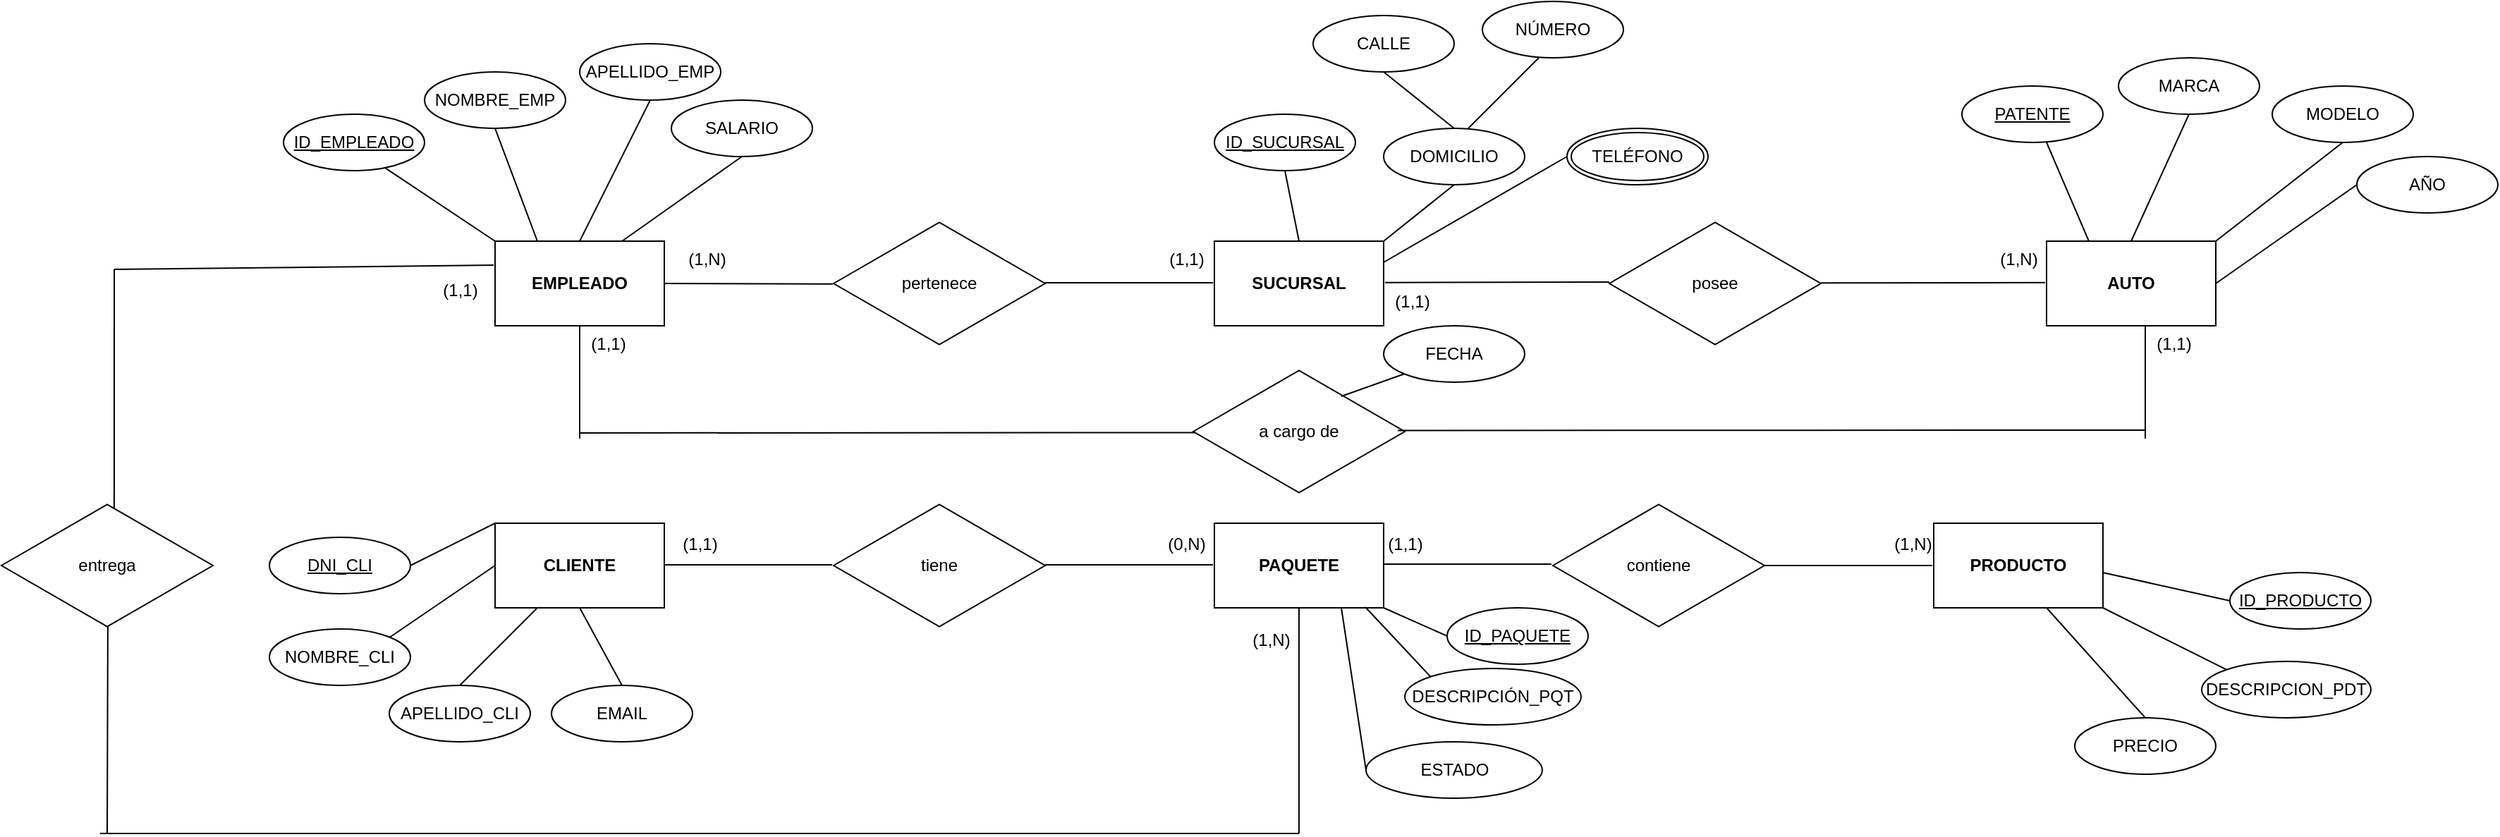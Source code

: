 <mxfile version="21.3.2" type="device" pages="2">
  <diagram name="Modelo Conceptual" id="iHQce7mHcj1NIQbuZHIH">
    <mxGraphModel dx="1877" dy="541" grid="1" gridSize="10" guides="1" tooltips="1" connect="1" arrows="1" fold="1" page="1" pageScale="1" pageWidth="827" pageHeight="1169" math="0" shadow="0">
      <root>
        <mxCell id="0" />
        <mxCell id="1" parent="0" />
        <mxCell id="GjAWDgRW55qxBoLGDGie-1" value="&lt;b&gt;EMPLEADO&lt;/b&gt;" style="rounded=0;whiteSpace=wrap;html=1;" parent="1" vertex="1">
          <mxGeometry x="-10" y="180" width="120" height="60" as="geometry" />
        </mxCell>
        <mxCell id="GjAWDgRW55qxBoLGDGie-5" value="" style="endArrow=none;html=1;rounded=0;entryX=1;entryY=1;entryDx=0;entryDy=0;exitX=0;exitY=0;exitDx=0;exitDy=0;" parent="1" source="GjAWDgRW55qxBoLGDGie-1" edge="1">
          <mxGeometry width="50" height="50" relative="1" as="geometry">
            <mxPoint x="-230" y="260" as="sourcePoint" />
            <mxPoint x="-87.574" y="128.284" as="targetPoint" />
          </mxGeometry>
        </mxCell>
        <mxCell id="GjAWDgRW55qxBoLGDGie-6" value="" style="endArrow=none;html=1;rounded=0;entryX=1;entryY=1;entryDx=0;entryDy=0;exitX=0.25;exitY=0;exitDx=0;exitDy=0;" parent="1" source="GjAWDgRW55qxBoLGDGie-1" edge="1">
          <mxGeometry width="50" height="50" relative="1" as="geometry">
            <mxPoint x="68" y="152" as="sourcePoint" />
            <mxPoint x="-10" y="100" as="targetPoint" />
          </mxGeometry>
        </mxCell>
        <mxCell id="GjAWDgRW55qxBoLGDGie-7" value="" style="endArrow=none;html=1;rounded=0;entryX=0.5;entryY=1;entryDx=0;entryDy=0;exitX=0.5;exitY=0;exitDx=0;exitDy=0;" parent="1" source="GjAWDgRW55qxBoLGDGie-1" edge="1">
          <mxGeometry width="50" height="50" relative="1" as="geometry">
            <mxPoint x="10" y="200" as="sourcePoint" />
            <mxPoint x="100" y="80" as="targetPoint" />
          </mxGeometry>
        </mxCell>
        <mxCell id="GjAWDgRW55qxBoLGDGie-9" value="pertenece" style="html=1;whiteSpace=wrap;aspect=fixed;shape=isoRectangle;" parent="1" vertex="1">
          <mxGeometry x="230" y="165" width="150" height="90" as="geometry" />
        </mxCell>
        <mxCell id="GjAWDgRW55qxBoLGDGie-11" value="" style="endArrow=none;html=1;rounded=0;entryX=-0.004;entryY=0.504;entryDx=0;entryDy=0;entryPerimeter=0;" parent="1" target="GjAWDgRW55qxBoLGDGie-9" edge="1">
          <mxGeometry width="50" height="50" relative="1" as="geometry">
            <mxPoint x="110" y="210" as="sourcePoint" />
            <mxPoint x="160" y="160" as="targetPoint" />
          </mxGeometry>
        </mxCell>
        <mxCell id="GjAWDgRW55qxBoLGDGie-12" value="(1,N)" style="text;html=1;align=center;verticalAlign=middle;resizable=0;points=[];autosize=1;strokeColor=none;fillColor=none;" parent="1" vertex="1">
          <mxGeometry x="115" y="178" width="50" height="30" as="geometry" />
        </mxCell>
        <mxCell id="GjAWDgRW55qxBoLGDGie-13" value="" style="endArrow=none;html=1;rounded=0;entryX=-0.004;entryY=0.504;entryDx=0;entryDy=0;entryPerimeter=0;" parent="1" edge="1">
          <mxGeometry width="50" height="50" relative="1" as="geometry">
            <mxPoint x="380" y="209.5" as="sourcePoint" />
            <mxPoint x="499" y="209.5" as="targetPoint" />
          </mxGeometry>
        </mxCell>
        <mxCell id="GjAWDgRW55qxBoLGDGie-14" value="&lt;b&gt;SUCURSAL&lt;/b&gt;" style="rounded=0;whiteSpace=wrap;html=1;" parent="1" vertex="1">
          <mxGeometry x="500" y="180" width="120" height="60" as="geometry" />
        </mxCell>
        <mxCell id="GjAWDgRW55qxBoLGDGie-15" value="ID_EMPLEADO" style="ellipse;whiteSpace=wrap;html=1;align=center;fontStyle=4;" parent="1" vertex="1">
          <mxGeometry x="-160" y="90" width="100" height="40" as="geometry" />
        </mxCell>
        <mxCell id="GjAWDgRW55qxBoLGDGie-16" value="NOMBRE_EMP" style="ellipse;whiteSpace=wrap;html=1;align=center;" parent="1" vertex="1">
          <mxGeometry x="-60" y="60" width="100" height="40" as="geometry" />
        </mxCell>
        <mxCell id="GjAWDgRW55qxBoLGDGie-17" value="APELLIDO_EMP" style="ellipse;whiteSpace=wrap;html=1;align=center;" parent="1" vertex="1">
          <mxGeometry x="50" y="40" width="100" height="40" as="geometry" />
        </mxCell>
        <mxCell id="GjAWDgRW55qxBoLGDGie-18" value="ID_SUCURSAL" style="ellipse;whiteSpace=wrap;html=1;align=center;fontStyle=4;" parent="1" vertex="1">
          <mxGeometry x="500" y="90" width="100" height="40" as="geometry" />
        </mxCell>
        <mxCell id="GjAWDgRW55qxBoLGDGie-20" value="DOMICILIO" style="ellipse;whiteSpace=wrap;html=1;align=center;" parent="1" vertex="1">
          <mxGeometry x="620" y="100" width="100" height="40" as="geometry" />
        </mxCell>
        <mxCell id="GjAWDgRW55qxBoLGDGie-21" value="CALLE" style="ellipse;whiteSpace=wrap;html=1;align=center;" parent="1" vertex="1">
          <mxGeometry x="570" y="20" width="100" height="40" as="geometry" />
        </mxCell>
        <mxCell id="GjAWDgRW55qxBoLGDGie-22" value="NÚMERO" style="ellipse;whiteSpace=wrap;html=1;align=center;" parent="1" vertex="1">
          <mxGeometry x="690" y="10" width="100" height="40" as="geometry" />
        </mxCell>
        <mxCell id="GjAWDgRW55qxBoLGDGie-23" value="" style="endArrow=none;html=1;rounded=0;" parent="1" edge="1">
          <mxGeometry width="50" height="50" relative="1" as="geometry">
            <mxPoint x="680" y="100" as="sourcePoint" />
            <mxPoint x="730" y="50" as="targetPoint" />
          </mxGeometry>
        </mxCell>
        <mxCell id="GjAWDgRW55qxBoLGDGie-24" value="" style="endArrow=none;html=1;rounded=0;entryX=0.5;entryY=1;entryDx=0;entryDy=0;" parent="1" target="GjAWDgRW55qxBoLGDGie-21" edge="1">
          <mxGeometry width="50" height="50" relative="1" as="geometry">
            <mxPoint x="670" y="100" as="sourcePoint" />
            <mxPoint x="740" y="60" as="targetPoint" />
          </mxGeometry>
        </mxCell>
        <mxCell id="GjAWDgRW55qxBoLGDGie-25" value="" style="endArrow=none;html=1;rounded=0;exitX=0.5;exitY=0;exitDx=0;exitDy=0;" parent="1" source="GjAWDgRW55qxBoLGDGie-14" edge="1">
          <mxGeometry width="50" height="50" relative="1" as="geometry">
            <mxPoint x="500" y="180" as="sourcePoint" />
            <mxPoint x="550" y="130" as="targetPoint" />
          </mxGeometry>
        </mxCell>
        <mxCell id="GjAWDgRW55qxBoLGDGie-26" value="" style="endArrow=none;html=1;rounded=0;exitX=1;exitY=0;exitDx=0;exitDy=0;entryX=0.5;entryY=1;entryDx=0;entryDy=0;" parent="1" source="GjAWDgRW55qxBoLGDGie-14" target="GjAWDgRW55qxBoLGDGie-20" edge="1">
          <mxGeometry width="50" height="50" relative="1" as="geometry">
            <mxPoint x="570" y="190" as="sourcePoint" />
            <mxPoint x="560" y="140" as="targetPoint" />
          </mxGeometry>
        </mxCell>
        <mxCell id="GjAWDgRW55qxBoLGDGie-27" value="TELÉFONO" style="ellipse;shape=doubleEllipse;margin=3;whiteSpace=wrap;html=1;align=center;" parent="1" vertex="1">
          <mxGeometry x="750" y="100" width="100" height="40" as="geometry" />
        </mxCell>
        <mxCell id="GjAWDgRW55qxBoLGDGie-28" value="" style="endArrow=none;html=1;rounded=0;exitX=1;exitY=0.25;exitDx=0;exitDy=0;entryX=0;entryY=0.5;entryDx=0;entryDy=0;" parent="1" source="GjAWDgRW55qxBoLGDGie-14" target="GjAWDgRW55qxBoLGDGie-27" edge="1">
          <mxGeometry width="50" height="50" relative="1" as="geometry">
            <mxPoint x="630" y="190" as="sourcePoint" />
            <mxPoint x="680" y="150" as="targetPoint" />
          </mxGeometry>
        </mxCell>
        <mxCell id="GjAWDgRW55qxBoLGDGie-29" value="(1,1)" style="text;html=1;align=center;verticalAlign=middle;resizable=0;points=[];autosize=1;strokeColor=none;fillColor=none;" parent="1" vertex="1">
          <mxGeometry x="455" y="178" width="50" height="30" as="geometry" />
        </mxCell>
        <mxCell id="GjAWDgRW55qxBoLGDGie-30" value="&lt;b&gt;CLIENTE&lt;/b&gt;" style="rounded=0;whiteSpace=wrap;html=1;" parent="1" vertex="1">
          <mxGeometry x="-10" y="380" width="120" height="60" as="geometry" />
        </mxCell>
        <mxCell id="GjAWDgRW55qxBoLGDGie-31" value="&lt;b&gt;PAQUETE&lt;/b&gt;" style="rounded=0;whiteSpace=wrap;html=1;" parent="1" vertex="1">
          <mxGeometry x="500" y="380" width="120" height="60" as="geometry" />
        </mxCell>
        <mxCell id="GjAWDgRW55qxBoLGDGie-32" value="tiene" style="html=1;whiteSpace=wrap;aspect=fixed;shape=isoRectangle;" parent="1" vertex="1">
          <mxGeometry x="230" y="365" width="150" height="90" as="geometry" />
        </mxCell>
        <mxCell id="GjAWDgRW55qxBoLGDGie-33" value="" style="endArrow=none;html=1;rounded=0;entryX=-0.004;entryY=0.504;entryDx=0;entryDy=0;entryPerimeter=0;" parent="1" edge="1">
          <mxGeometry width="50" height="50" relative="1" as="geometry">
            <mxPoint x="110" y="409.5" as="sourcePoint" />
            <mxPoint x="229" y="409.5" as="targetPoint" />
          </mxGeometry>
        </mxCell>
        <mxCell id="GjAWDgRW55qxBoLGDGie-34" value="" style="endArrow=none;html=1;rounded=0;entryX=-0.004;entryY=0.504;entryDx=0;entryDy=0;entryPerimeter=0;" parent="1" edge="1">
          <mxGeometry width="50" height="50" relative="1" as="geometry">
            <mxPoint x="380" y="409.5" as="sourcePoint" />
            <mxPoint x="499" y="409.5" as="targetPoint" />
          </mxGeometry>
        </mxCell>
        <mxCell id="GjAWDgRW55qxBoLGDGie-35" value="(1,1)" style="text;html=1;align=center;verticalAlign=middle;resizable=0;points=[];autosize=1;strokeColor=none;fillColor=none;" parent="1" vertex="1">
          <mxGeometry x="110" y="380" width="50" height="30" as="geometry" />
        </mxCell>
        <mxCell id="GjAWDgRW55qxBoLGDGie-36" value="(0,N)" style="text;html=1;align=center;verticalAlign=middle;resizable=0;points=[];autosize=1;strokeColor=none;fillColor=none;" parent="1" vertex="1">
          <mxGeometry x="455" y="380" width="50" height="30" as="geometry" />
        </mxCell>
        <mxCell id="GjAWDgRW55qxBoLGDGie-37" value="contiene" style="html=1;whiteSpace=wrap;aspect=fixed;shape=isoRectangle;" parent="1" vertex="1">
          <mxGeometry x="740" y="365" width="150" height="90" as="geometry" />
        </mxCell>
        <mxCell id="GjAWDgRW55qxBoLGDGie-38" value="" style="endArrow=none;html=1;rounded=0;entryX=-0.004;entryY=0.504;entryDx=0;entryDy=0;entryPerimeter=0;" parent="1" edge="1">
          <mxGeometry width="50" height="50" relative="1" as="geometry">
            <mxPoint x="620" y="409" as="sourcePoint" />
            <mxPoint x="739" y="409" as="targetPoint" />
          </mxGeometry>
        </mxCell>
        <mxCell id="GjAWDgRW55qxBoLGDGie-39" value="&lt;b&gt;PRODUCTO&lt;/b&gt;" style="rounded=0;whiteSpace=wrap;html=1;" parent="1" vertex="1">
          <mxGeometry x="1010" y="380" width="120" height="60" as="geometry" />
        </mxCell>
        <mxCell id="GjAWDgRW55qxBoLGDGie-40" value="" style="endArrow=none;html=1;rounded=0;entryX=-0.004;entryY=0.504;entryDx=0;entryDy=0;entryPerimeter=0;" parent="1" edge="1">
          <mxGeometry width="50" height="50" relative="1" as="geometry">
            <mxPoint x="890" y="410" as="sourcePoint" />
            <mxPoint x="1009" y="410" as="targetPoint" />
          </mxGeometry>
        </mxCell>
        <mxCell id="GjAWDgRW55qxBoLGDGie-41" value="(1,1)" style="text;html=1;align=center;verticalAlign=middle;resizable=0;points=[];autosize=1;strokeColor=none;fillColor=none;" parent="1" vertex="1">
          <mxGeometry x="610" y="380" width="50" height="30" as="geometry" />
        </mxCell>
        <mxCell id="GjAWDgRW55qxBoLGDGie-42" value="(1,N)" style="text;html=1;align=center;verticalAlign=middle;resizable=0;points=[];autosize=1;strokeColor=none;fillColor=none;" parent="1" vertex="1">
          <mxGeometry x="970" y="380" width="50" height="30" as="geometry" />
        </mxCell>
        <mxCell id="GjAWDgRW55qxBoLGDGie-44" value="entrega" style="html=1;whiteSpace=wrap;aspect=fixed;shape=isoRectangle;" parent="1" vertex="1">
          <mxGeometry x="-360" y="365" width="150" height="90" as="geometry" />
        </mxCell>
        <mxCell id="GjAWDgRW55qxBoLGDGie-45" value="" style="endArrow=none;html=1;rounded=0;entryX=0.503;entryY=0.976;entryDx=0;entryDy=0;entryPerimeter=0;" parent="1" target="GjAWDgRW55qxBoLGDGie-44" edge="1">
          <mxGeometry width="50" height="50" relative="1" as="geometry">
            <mxPoint x="-285" y="600" as="sourcePoint" />
            <mxPoint x="-290" y="470" as="targetPoint" />
          </mxGeometry>
        </mxCell>
        <mxCell id="GjAWDgRW55qxBoLGDGie-46" value="" style="endArrow=none;html=1;rounded=0;" parent="1" edge="1">
          <mxGeometry width="50" height="50" relative="1" as="geometry">
            <mxPoint x="-290" y="600" as="sourcePoint" />
            <mxPoint x="560" y="600" as="targetPoint" />
          </mxGeometry>
        </mxCell>
        <mxCell id="GjAWDgRW55qxBoLGDGie-47" value="" style="endArrow=none;html=1;rounded=0;exitX=0.533;exitY=0.056;exitDx=0;exitDy=0;exitPerimeter=0;" parent="1" source="GjAWDgRW55qxBoLGDGie-44" edge="1">
          <mxGeometry width="50" height="50" relative="1" as="geometry">
            <mxPoint x="-290" y="370" as="sourcePoint" />
            <mxPoint x="-280" y="200" as="targetPoint" />
          </mxGeometry>
        </mxCell>
        <mxCell id="GjAWDgRW55qxBoLGDGie-48" value="" style="endArrow=none;html=1;rounded=0;entryX=0.98;entryY=-0.098;entryDx=0;entryDy=0;entryPerimeter=0;" parent="1" target="GjAWDgRW55qxBoLGDGie-49" edge="1">
          <mxGeometry width="50" height="50" relative="1" as="geometry">
            <mxPoint x="-280" y="200" as="sourcePoint" />
            <mxPoint x="-220" y="140" as="targetPoint" />
          </mxGeometry>
        </mxCell>
        <mxCell id="GjAWDgRW55qxBoLGDGie-49" value="(1,1)" style="text;html=1;align=center;verticalAlign=middle;resizable=0;points=[];autosize=1;strokeColor=none;fillColor=none;" parent="1" vertex="1">
          <mxGeometry x="-60" y="200" width="50" height="30" as="geometry" />
        </mxCell>
        <mxCell id="GjAWDgRW55qxBoLGDGie-50" value="" style="endArrow=none;html=1;rounded=0;" parent="1" edge="1">
          <mxGeometry width="50" height="50" relative="1" as="geometry">
            <mxPoint x="560" y="600" as="sourcePoint" />
            <mxPoint x="560" y="440" as="targetPoint" />
          </mxGeometry>
        </mxCell>
        <mxCell id="GjAWDgRW55qxBoLGDGie-51" value="(1,N)" style="text;html=1;align=center;verticalAlign=middle;resizable=0;points=[];autosize=1;strokeColor=none;fillColor=none;" parent="1" vertex="1">
          <mxGeometry x="515" y="448" width="50" height="30" as="geometry" />
        </mxCell>
        <mxCell id="GjAWDgRW55qxBoLGDGie-52" value="posee" style="html=1;whiteSpace=wrap;aspect=fixed;shape=isoRectangle;" parent="1" vertex="1">
          <mxGeometry x="780" y="165" width="150" height="90" as="geometry" />
        </mxCell>
        <mxCell id="GjAWDgRW55qxBoLGDGie-53" value="" style="endArrow=none;html=1;rounded=0;" parent="1" edge="1">
          <mxGeometry width="50" height="50" relative="1" as="geometry">
            <mxPoint x="621" y="209.33" as="sourcePoint" />
            <mxPoint x="780" y="209" as="targetPoint" />
          </mxGeometry>
        </mxCell>
        <mxCell id="GjAWDgRW55qxBoLGDGie-54" value="(1,1)" style="text;html=1;align=center;verticalAlign=middle;resizable=0;points=[];autosize=1;strokeColor=none;fillColor=none;" parent="1" vertex="1">
          <mxGeometry x="615" y="208" width="50" height="30" as="geometry" />
        </mxCell>
        <mxCell id="GjAWDgRW55qxBoLGDGie-55" value="&lt;b&gt;AUTO&lt;/b&gt;" style="rounded=0;whiteSpace=wrap;html=1;" parent="1" vertex="1">
          <mxGeometry x="1090" y="180" width="120" height="60" as="geometry" />
        </mxCell>
        <mxCell id="GjAWDgRW55qxBoLGDGie-56" value="" style="endArrow=none;html=1;rounded=0;" parent="1" edge="1">
          <mxGeometry width="50" height="50" relative="1" as="geometry">
            <mxPoint x="930" y="209.66" as="sourcePoint" />
            <mxPoint x="1089" y="209.33" as="targetPoint" />
          </mxGeometry>
        </mxCell>
        <mxCell id="GjAWDgRW55qxBoLGDGie-57" value="(1,N)" style="text;html=1;align=center;verticalAlign=middle;resizable=0;points=[];autosize=1;strokeColor=none;fillColor=none;" parent="1" vertex="1">
          <mxGeometry x="1045" y="178" width="50" height="30" as="geometry" />
        </mxCell>
        <mxCell id="GjAWDgRW55qxBoLGDGie-58" value="PATENTE" style="ellipse;whiteSpace=wrap;html=1;align=center;fontStyle=4;" parent="1" vertex="1">
          <mxGeometry x="1030" y="70" width="100" height="40" as="geometry" />
        </mxCell>
        <mxCell id="GjAWDgRW55qxBoLGDGie-60" value="MARCA" style="ellipse;whiteSpace=wrap;html=1;align=center;" parent="1" vertex="1">
          <mxGeometry x="1141" y="50" width="100" height="40" as="geometry" />
        </mxCell>
        <mxCell id="GjAWDgRW55qxBoLGDGie-61" value="MODELO" style="ellipse;whiteSpace=wrap;html=1;align=center;" parent="1" vertex="1">
          <mxGeometry x="1250" y="70" width="100" height="40" as="geometry" />
        </mxCell>
        <mxCell id="GjAWDgRW55qxBoLGDGie-62" value="" style="endArrow=none;html=1;rounded=0;exitX=0.25;exitY=0;exitDx=0;exitDy=0;" parent="1" source="GjAWDgRW55qxBoLGDGie-55" edge="1">
          <mxGeometry width="50" height="50" relative="1" as="geometry">
            <mxPoint x="1040" y="160" as="sourcePoint" />
            <mxPoint x="1090" y="110" as="targetPoint" />
          </mxGeometry>
        </mxCell>
        <mxCell id="GjAWDgRW55qxBoLGDGie-63" value="" style="endArrow=none;html=1;rounded=0;exitX=0.5;exitY=0;exitDx=0;exitDy=0;entryX=0.5;entryY=1;entryDx=0;entryDy=0;" parent="1" source="GjAWDgRW55qxBoLGDGie-55" target="GjAWDgRW55qxBoLGDGie-60" edge="1">
          <mxGeometry width="50" height="50" relative="1" as="geometry">
            <mxPoint x="1130" y="190" as="sourcePoint" />
            <mxPoint x="1100" y="120" as="targetPoint" />
          </mxGeometry>
        </mxCell>
        <mxCell id="GjAWDgRW55qxBoLGDGie-64" value="" style="endArrow=none;html=1;rounded=0;exitX=1;exitY=0;exitDx=0;exitDy=0;entryX=0.5;entryY=1;entryDx=0;entryDy=0;" parent="1" source="GjAWDgRW55qxBoLGDGie-55" target="GjAWDgRW55qxBoLGDGie-61" edge="1">
          <mxGeometry width="50" height="50" relative="1" as="geometry">
            <mxPoint x="1160" y="190" as="sourcePoint" />
            <mxPoint x="1201" y="100" as="targetPoint" />
          </mxGeometry>
        </mxCell>
        <mxCell id="GjAWDgRW55qxBoLGDGie-65" value="DNI_CLI" style="ellipse;whiteSpace=wrap;html=1;align=center;fontStyle=4;" parent="1" vertex="1">
          <mxGeometry x="-170" y="390" width="100" height="40" as="geometry" />
        </mxCell>
        <mxCell id="GjAWDgRW55qxBoLGDGie-67" value="NOMBRE_CLI" style="ellipse;whiteSpace=wrap;html=1;align=center;" parent="1" vertex="1">
          <mxGeometry x="-170" y="455" width="100" height="40" as="geometry" />
        </mxCell>
        <mxCell id="GjAWDgRW55qxBoLGDGie-68" value="APELLIDO_CLI" style="ellipse;whiteSpace=wrap;html=1;align=center;" parent="1" vertex="1">
          <mxGeometry x="-85" y="495" width="100" height="40" as="geometry" />
        </mxCell>
        <mxCell id="GjAWDgRW55qxBoLGDGie-69" value="EMAIL" style="ellipse;whiteSpace=wrap;html=1;align=center;" parent="1" vertex="1">
          <mxGeometry x="30" y="495" width="100" height="40" as="geometry" />
        </mxCell>
        <mxCell id="GjAWDgRW55qxBoLGDGie-71" value="" style="endArrow=none;html=1;rounded=0;exitX=1;exitY=0.5;exitDx=0;exitDy=0;entryX=0;entryY=0;entryDx=0;entryDy=0;" parent="1" source="GjAWDgRW55qxBoLGDGie-65" target="GjAWDgRW55qxBoLGDGie-30" edge="1">
          <mxGeometry width="50" height="50" relative="1" as="geometry">
            <mxPoint x="-40" y="410" as="sourcePoint" />
            <mxPoint x="10" y="360" as="targetPoint" />
          </mxGeometry>
        </mxCell>
        <mxCell id="GjAWDgRW55qxBoLGDGie-72" value="" style="endArrow=none;html=1;rounded=0;exitX=1;exitY=0;exitDx=0;exitDy=0;entryX=0;entryY=0.5;entryDx=0;entryDy=0;" parent="1" source="GjAWDgRW55qxBoLGDGie-67" target="GjAWDgRW55qxBoLGDGie-30" edge="1">
          <mxGeometry width="50" height="50" relative="1" as="geometry">
            <mxPoint x="-60" y="420" as="sourcePoint" />
            <mxPoint y="390" as="targetPoint" />
          </mxGeometry>
        </mxCell>
        <mxCell id="GjAWDgRW55qxBoLGDGie-73" value="" style="endArrow=none;html=1;rounded=0;exitX=0.5;exitY=0;exitDx=0;exitDy=0;entryX=0.25;entryY=1;entryDx=0;entryDy=0;" parent="1" source="GjAWDgRW55qxBoLGDGie-68" target="GjAWDgRW55qxBoLGDGie-30" edge="1">
          <mxGeometry width="50" height="50" relative="1" as="geometry">
            <mxPoint x="-75" y="471" as="sourcePoint" />
            <mxPoint y="420" as="targetPoint" />
          </mxGeometry>
        </mxCell>
        <mxCell id="GjAWDgRW55qxBoLGDGie-74" value="" style="endArrow=none;html=1;rounded=0;exitX=0.5;exitY=0;exitDx=0;exitDy=0;entryX=0.5;entryY=1;entryDx=0;entryDy=0;" parent="1" source="GjAWDgRW55qxBoLGDGie-69" target="GjAWDgRW55qxBoLGDGie-30" edge="1">
          <mxGeometry width="50" height="50" relative="1" as="geometry">
            <mxPoint x="-25" y="505" as="sourcePoint" />
            <mxPoint x="30" y="450" as="targetPoint" />
          </mxGeometry>
        </mxCell>
        <mxCell id="GjAWDgRW55qxBoLGDGie-75" value="AÑO" style="ellipse;whiteSpace=wrap;html=1;align=center;" parent="1" vertex="1">
          <mxGeometry x="1310" y="120" width="100" height="40" as="geometry" />
        </mxCell>
        <mxCell id="GjAWDgRW55qxBoLGDGie-76" value="" style="endArrow=none;html=1;rounded=0;exitX=1;exitY=0.5;exitDx=0;exitDy=0;entryX=0;entryY=0.5;entryDx=0;entryDy=0;" parent="1" source="GjAWDgRW55qxBoLGDGie-55" target="GjAWDgRW55qxBoLGDGie-75" edge="1">
          <mxGeometry width="50" height="50" relative="1" as="geometry">
            <mxPoint x="1220" y="190" as="sourcePoint" />
            <mxPoint x="1310" y="120" as="targetPoint" />
          </mxGeometry>
        </mxCell>
        <mxCell id="GjAWDgRW55qxBoLGDGie-77" value="ID_PRODUCTO" style="ellipse;whiteSpace=wrap;html=1;align=center;fontStyle=4;" parent="1" vertex="1">
          <mxGeometry x="1220" y="415" width="100" height="40" as="geometry" />
        </mxCell>
        <mxCell id="GjAWDgRW55qxBoLGDGie-78" value="DESCRIPCION_PDT" style="ellipse;whiteSpace=wrap;html=1;align=center;" parent="1" vertex="1">
          <mxGeometry x="1200" y="478" width="120" height="40" as="geometry" />
        </mxCell>
        <mxCell id="GjAWDgRW55qxBoLGDGie-79" value="PRECIO" style="ellipse;whiteSpace=wrap;html=1;align=center;" parent="1" vertex="1">
          <mxGeometry x="1110" y="518" width="100" height="40" as="geometry" />
        </mxCell>
        <mxCell id="GjAWDgRW55qxBoLGDGie-81" value="" style="endArrow=none;html=1;rounded=0;exitX=0.5;exitY=0;exitDx=0;exitDy=0;" parent="1" source="GjAWDgRW55qxBoLGDGie-79" edge="1">
          <mxGeometry width="50" height="50" relative="1" as="geometry">
            <mxPoint x="1040" y="490" as="sourcePoint" />
            <mxPoint x="1090" y="440" as="targetPoint" />
          </mxGeometry>
        </mxCell>
        <mxCell id="GjAWDgRW55qxBoLGDGie-82" value="" style="endArrow=none;html=1;rounded=0;exitX=0;exitY=0;exitDx=0;exitDy=0;" parent="1" source="GjAWDgRW55qxBoLGDGie-78" edge="1">
          <mxGeometry width="50" height="50" relative="1" as="geometry">
            <mxPoint x="1200" y="518" as="sourcePoint" />
            <mxPoint x="1130" y="440" as="targetPoint" />
          </mxGeometry>
        </mxCell>
        <mxCell id="GjAWDgRW55qxBoLGDGie-83" value="" style="endArrow=none;html=1;rounded=0;exitX=0;exitY=0.5;exitDx=0;exitDy=0;" parent="1" source="GjAWDgRW55qxBoLGDGie-77" edge="1">
          <mxGeometry width="50" height="50" relative="1" as="geometry">
            <mxPoint x="1215" y="459" as="sourcePoint" />
            <mxPoint x="1130" y="415" as="targetPoint" />
          </mxGeometry>
        </mxCell>
        <mxCell id="mDsCdQd9SFxnwcMtr-ca-1" value="a cargo de" style="html=1;whiteSpace=wrap;aspect=fixed;shape=isoRectangle;" parent="1" vertex="1">
          <mxGeometry x="485" y="270" width="150" height="90" as="geometry" />
        </mxCell>
        <mxCell id="mDsCdQd9SFxnwcMtr-ca-2" value="" style="endArrow=none;html=1;rounded=0;" parent="1" edge="1">
          <mxGeometry width="50" height="50" relative="1" as="geometry">
            <mxPoint x="50" y="320" as="sourcePoint" />
            <mxPoint x="50" y="240" as="targetPoint" />
          </mxGeometry>
        </mxCell>
        <mxCell id="mDsCdQd9SFxnwcMtr-ca-3" value="" style="endArrow=none;html=1;rounded=0;entryX=0.007;entryY=0.508;entryDx=0;entryDy=0;entryPerimeter=0;" parent="1" target="mDsCdQd9SFxnwcMtr-ca-1" edge="1">
          <mxGeometry width="50" height="50" relative="1" as="geometry">
            <mxPoint x="50" y="316" as="sourcePoint" />
            <mxPoint x="300" y="290" as="targetPoint" />
          </mxGeometry>
        </mxCell>
        <mxCell id="mDsCdQd9SFxnwcMtr-ca-4" value="" style="endArrow=none;html=1;rounded=0;" parent="1" edge="1">
          <mxGeometry width="50" height="50" relative="1" as="geometry">
            <mxPoint x="630" y="314.23" as="sourcePoint" />
            <mxPoint x="1160" y="314" as="targetPoint" />
          </mxGeometry>
        </mxCell>
        <mxCell id="mDsCdQd9SFxnwcMtr-ca-6" value="" style="endArrow=none;html=1;rounded=0;" parent="1" edge="1">
          <mxGeometry width="50" height="50" relative="1" as="geometry">
            <mxPoint x="1160" y="320" as="sourcePoint" />
            <mxPoint x="1160" y="240" as="targetPoint" />
          </mxGeometry>
        </mxCell>
        <mxCell id="mDsCdQd9SFxnwcMtr-ca-7" value="(1,1)" style="text;html=1;align=center;verticalAlign=middle;resizable=0;points=[];autosize=1;strokeColor=none;fillColor=none;" parent="1" vertex="1">
          <mxGeometry x="45" y="238" width="50" height="30" as="geometry" />
        </mxCell>
        <mxCell id="mDsCdQd9SFxnwcMtr-ca-8" value="(1,1)" style="text;html=1;align=center;verticalAlign=middle;resizable=0;points=[];autosize=1;strokeColor=none;fillColor=none;" parent="1" vertex="1">
          <mxGeometry x="1155" y="238" width="50" height="30" as="geometry" />
        </mxCell>
        <mxCell id="mDsCdQd9SFxnwcMtr-ca-9" value="FECHA" style="ellipse;whiteSpace=wrap;html=1;align=center;" parent="1" vertex="1">
          <mxGeometry x="620" y="240" width="100" height="40" as="geometry" />
        </mxCell>
        <mxCell id="mDsCdQd9SFxnwcMtr-ca-10" value="" style="endArrow=none;html=1;rounded=0;entryX=0;entryY=1;entryDx=0;entryDy=0;" parent="1" target="mDsCdQd9SFxnwcMtr-ca-9" edge="1">
          <mxGeometry width="50" height="50" relative="1" as="geometry">
            <mxPoint x="590" y="290" as="sourcePoint" />
            <mxPoint x="640" y="240" as="targetPoint" />
          </mxGeometry>
        </mxCell>
        <mxCell id="mDsCdQd9SFxnwcMtr-ca-11" value="ID_PAQUETE" style="ellipse;whiteSpace=wrap;html=1;align=center;fontStyle=4;" parent="1" vertex="1">
          <mxGeometry x="665" y="440" width="100" height="40" as="geometry" />
        </mxCell>
        <mxCell id="mDsCdQd9SFxnwcMtr-ca-12" value="DESCRIPCIÓN_PQT" style="ellipse;whiteSpace=wrap;html=1;align=center;" parent="1" vertex="1">
          <mxGeometry x="635" y="483" width="125" height="40" as="geometry" />
        </mxCell>
        <mxCell id="mDsCdQd9SFxnwcMtr-ca-13" value="ESTADO" style="ellipse;whiteSpace=wrap;html=1;align=center;" parent="1" vertex="1">
          <mxGeometry x="607.5" y="535" width="125" height="40" as="geometry" />
        </mxCell>
        <mxCell id="mDsCdQd9SFxnwcMtr-ca-14" value="" style="endArrow=none;html=1;rounded=0;exitX=0;exitY=0.5;exitDx=0;exitDy=0;" parent="1" source="mDsCdQd9SFxnwcMtr-ca-13" edge="1">
          <mxGeometry width="50" height="50" relative="1" as="geometry">
            <mxPoint x="540" y="490" as="sourcePoint" />
            <mxPoint x="590" y="440" as="targetPoint" />
          </mxGeometry>
        </mxCell>
        <mxCell id="mDsCdQd9SFxnwcMtr-ca-15" value="" style="endArrow=none;html=1;rounded=0;entryX=0;entryY=0.5;entryDx=0;entryDy=0;" parent="1" target="mDsCdQd9SFxnwcMtr-ca-11" edge="1">
          <mxGeometry width="50" height="50" relative="1" as="geometry">
            <mxPoint x="620" y="440" as="sourcePoint" />
            <mxPoint x="670" y="390" as="targetPoint" />
          </mxGeometry>
        </mxCell>
        <mxCell id="mDsCdQd9SFxnwcMtr-ca-16" value="" style="endArrow=none;html=1;rounded=0;entryX=0;entryY=0;entryDx=0;entryDy=0;exitX=0.892;exitY=0.992;exitDx=0;exitDy=0;exitPerimeter=0;" parent="1" source="GjAWDgRW55qxBoLGDGie-31" target="mDsCdQd9SFxnwcMtr-ca-12" edge="1">
          <mxGeometry width="50" height="50" relative="1" as="geometry">
            <mxPoint x="630" y="450" as="sourcePoint" />
            <mxPoint x="675" y="470" as="targetPoint" />
          </mxGeometry>
        </mxCell>
        <mxCell id="mDsCdQd9SFxnwcMtr-ca-17" value="SALARIO" style="ellipse;whiteSpace=wrap;html=1;align=center;" parent="1" vertex="1">
          <mxGeometry x="115" y="80" width="100" height="40" as="geometry" />
        </mxCell>
        <mxCell id="mDsCdQd9SFxnwcMtr-ca-18" value="" style="endArrow=none;html=1;rounded=0;entryX=0.5;entryY=1;entryDx=0;entryDy=0;" parent="1" target="mDsCdQd9SFxnwcMtr-ca-17" edge="1">
          <mxGeometry width="50" height="50" relative="1" as="geometry">
            <mxPoint x="80" y="180" as="sourcePoint" />
            <mxPoint x="110" y="90" as="targetPoint" />
          </mxGeometry>
        </mxCell>
      </root>
    </mxGraphModel>
  </diagram>
  <diagram id="jU2URxZgiMMRvkOCCrgy" name="Modelo Relacional">
    <mxGraphModel dx="1235" dy="636" grid="1" gridSize="10" guides="1" tooltips="1" connect="1" arrows="1" fold="1" page="1" pageScale="1" pageWidth="827" pageHeight="1169" math="0" shadow="0">
      <root>
        <mxCell id="0" />
        <mxCell id="1" parent="0" />
        <mxCell id="YbxilM7PO8vUH1M_zGPp-1" value="EMPLEADO" style="shape=table;startSize=30;container=1;collapsible=1;childLayout=tableLayout;fixedRows=1;rowLines=0;fontStyle=1;align=center;resizeLast=1;html=1;" parent="1" vertex="1">
          <mxGeometry x="440" y="250" width="180" height="180" as="geometry" />
        </mxCell>
        <mxCell id="YbxilM7PO8vUH1M_zGPp-2" value="" style="shape=tableRow;horizontal=0;startSize=0;swimlaneHead=0;swimlaneBody=0;fillColor=none;collapsible=0;dropTarget=0;points=[[0,0.5],[1,0.5]];portConstraint=eastwest;top=0;left=0;right=0;bottom=1;" parent="YbxilM7PO8vUH1M_zGPp-1" vertex="1">
          <mxGeometry y="30" width="180" height="30" as="geometry" />
        </mxCell>
        <mxCell id="YbxilM7PO8vUH1M_zGPp-3" value="PK" style="shape=partialRectangle;connectable=0;fillColor=none;top=0;left=0;bottom=0;right=0;fontStyle=1;overflow=hidden;whiteSpace=wrap;html=1;" parent="YbxilM7PO8vUH1M_zGPp-2" vertex="1">
          <mxGeometry width="30" height="30" as="geometry">
            <mxRectangle width="30" height="30" as="alternateBounds" />
          </mxGeometry>
        </mxCell>
        <mxCell id="YbxilM7PO8vUH1M_zGPp-4" value="ID_EMPLEADO" style="shape=partialRectangle;connectable=0;fillColor=none;top=0;left=0;bottom=0;right=0;align=left;spacingLeft=6;fontStyle=5;overflow=hidden;whiteSpace=wrap;html=1;" parent="YbxilM7PO8vUH1M_zGPp-2" vertex="1">
          <mxGeometry x="30" width="150" height="30" as="geometry">
            <mxRectangle width="150" height="30" as="alternateBounds" />
          </mxGeometry>
        </mxCell>
        <mxCell id="YbxilM7PO8vUH1M_zGPp-5" value="" style="shape=tableRow;horizontal=0;startSize=0;swimlaneHead=0;swimlaneBody=0;fillColor=none;collapsible=0;dropTarget=0;points=[[0,0.5],[1,0.5]];portConstraint=eastwest;top=0;left=0;right=0;bottom=0;" parent="YbxilM7PO8vUH1M_zGPp-1" vertex="1">
          <mxGeometry y="60" width="180" height="30" as="geometry" />
        </mxCell>
        <mxCell id="YbxilM7PO8vUH1M_zGPp-6" value="" style="shape=partialRectangle;connectable=0;fillColor=none;top=0;left=0;bottom=0;right=0;editable=1;overflow=hidden;whiteSpace=wrap;html=1;" parent="YbxilM7PO8vUH1M_zGPp-5" vertex="1">
          <mxGeometry width="30" height="30" as="geometry">
            <mxRectangle width="30" height="30" as="alternateBounds" />
          </mxGeometry>
        </mxCell>
        <mxCell id="YbxilM7PO8vUH1M_zGPp-7" value="NOMBRE_EMP" style="shape=partialRectangle;connectable=0;fillColor=none;top=0;left=0;bottom=0;right=0;align=left;spacingLeft=6;overflow=hidden;whiteSpace=wrap;html=1;" parent="YbxilM7PO8vUH1M_zGPp-5" vertex="1">
          <mxGeometry x="30" width="150" height="30" as="geometry">
            <mxRectangle width="150" height="30" as="alternateBounds" />
          </mxGeometry>
        </mxCell>
        <mxCell id="YbxilM7PO8vUH1M_zGPp-8" value="" style="shape=tableRow;horizontal=0;startSize=0;swimlaneHead=0;swimlaneBody=0;fillColor=none;collapsible=0;dropTarget=0;points=[[0,0.5],[1,0.5]];portConstraint=eastwest;top=0;left=0;right=0;bottom=0;" parent="YbxilM7PO8vUH1M_zGPp-1" vertex="1">
          <mxGeometry y="90" width="180" height="30" as="geometry" />
        </mxCell>
        <mxCell id="YbxilM7PO8vUH1M_zGPp-9" value="" style="shape=partialRectangle;connectable=0;fillColor=none;top=0;left=0;bottom=0;right=0;editable=1;overflow=hidden;whiteSpace=wrap;html=1;" parent="YbxilM7PO8vUH1M_zGPp-8" vertex="1">
          <mxGeometry width="30" height="30" as="geometry">
            <mxRectangle width="30" height="30" as="alternateBounds" />
          </mxGeometry>
        </mxCell>
        <mxCell id="YbxilM7PO8vUH1M_zGPp-10" value="APELLIDO_EMP" style="shape=partialRectangle;connectable=0;fillColor=none;top=0;left=0;bottom=0;right=0;align=left;spacingLeft=6;overflow=hidden;whiteSpace=wrap;html=1;" parent="YbxilM7PO8vUH1M_zGPp-8" vertex="1">
          <mxGeometry x="30" width="150" height="30" as="geometry">
            <mxRectangle width="150" height="30" as="alternateBounds" />
          </mxGeometry>
        </mxCell>
        <mxCell id="YbxilM7PO8vUH1M_zGPp-11" value="" style="shape=tableRow;horizontal=0;startSize=0;swimlaneHead=0;swimlaneBody=0;fillColor=none;collapsible=0;dropTarget=0;points=[[0,0.5],[1,0.5]];portConstraint=eastwest;top=0;left=0;right=0;bottom=0;" parent="YbxilM7PO8vUH1M_zGPp-1" vertex="1">
          <mxGeometry y="120" width="180" height="30" as="geometry" />
        </mxCell>
        <mxCell id="YbxilM7PO8vUH1M_zGPp-12" value="" style="shape=partialRectangle;connectable=0;fillColor=none;top=0;left=0;bottom=0;right=0;editable=1;overflow=hidden;whiteSpace=wrap;html=1;" parent="YbxilM7PO8vUH1M_zGPp-11" vertex="1">
          <mxGeometry width="30" height="30" as="geometry">
            <mxRectangle width="30" height="30" as="alternateBounds" />
          </mxGeometry>
        </mxCell>
        <mxCell id="YbxilM7PO8vUH1M_zGPp-13" value="SALARIO" style="shape=partialRectangle;connectable=0;fillColor=none;top=0;left=0;bottom=0;right=0;align=left;spacingLeft=6;overflow=hidden;whiteSpace=wrap;html=1;" parent="YbxilM7PO8vUH1M_zGPp-11" vertex="1">
          <mxGeometry x="30" width="150" height="30" as="geometry">
            <mxRectangle width="150" height="30" as="alternateBounds" />
          </mxGeometry>
        </mxCell>
        <mxCell id="Fi0k-_fISwh-bONcEHh1-17" value="" style="shape=tableRow;horizontal=0;startSize=0;swimlaneHead=0;swimlaneBody=0;fillColor=none;collapsible=0;dropTarget=0;points=[[0,0.5],[1,0.5]];portConstraint=eastwest;top=0;left=0;right=0;bottom=0;" parent="YbxilM7PO8vUH1M_zGPp-1" vertex="1">
          <mxGeometry y="150" width="180" height="30" as="geometry" />
        </mxCell>
        <mxCell id="Fi0k-_fISwh-bONcEHh1-18" value="FK" style="shape=partialRectangle;connectable=0;fillColor=none;top=0;left=0;bottom=0;right=0;editable=1;overflow=hidden;whiteSpace=wrap;html=1;" parent="Fi0k-_fISwh-bONcEHh1-17" vertex="1">
          <mxGeometry width="30" height="30" as="geometry">
            <mxRectangle width="30" height="30" as="alternateBounds" />
          </mxGeometry>
        </mxCell>
        <mxCell id="Fi0k-_fISwh-bONcEHh1-19" value="ID_SUCURSAL" style="shape=partialRectangle;connectable=0;fillColor=none;top=0;left=0;bottom=0;right=0;align=left;spacingLeft=6;overflow=hidden;whiteSpace=wrap;html=1;" parent="Fi0k-_fISwh-bONcEHh1-17" vertex="1">
          <mxGeometry x="30" width="150" height="30" as="geometry">
            <mxRectangle width="150" height="30" as="alternateBounds" />
          </mxGeometry>
        </mxCell>
        <mxCell id="uzMJ_ioju6maj4JkL6L9-1" value="SUCURSAL" style="shape=table;startSize=30;container=1;collapsible=1;childLayout=tableLayout;fixedRows=1;rowLines=0;fontStyle=1;align=center;resizeLast=1;html=1;" parent="1" vertex="1">
          <mxGeometry x="400" y="50" width="180" height="150" as="geometry" />
        </mxCell>
        <mxCell id="uzMJ_ioju6maj4JkL6L9-2" value="" style="shape=tableRow;horizontal=0;startSize=0;swimlaneHead=0;swimlaneBody=0;fillColor=none;collapsible=0;dropTarget=0;points=[[0,0.5],[1,0.5]];portConstraint=eastwest;top=0;left=0;right=0;bottom=1;" parent="uzMJ_ioju6maj4JkL6L9-1" vertex="1">
          <mxGeometry y="30" width="180" height="30" as="geometry" />
        </mxCell>
        <mxCell id="uzMJ_ioju6maj4JkL6L9-3" value="PK" style="shape=partialRectangle;connectable=0;fillColor=none;top=0;left=0;bottom=0;right=0;fontStyle=1;overflow=hidden;whiteSpace=wrap;html=1;" parent="uzMJ_ioju6maj4JkL6L9-2" vertex="1">
          <mxGeometry width="30" height="30" as="geometry">
            <mxRectangle width="30" height="30" as="alternateBounds" />
          </mxGeometry>
        </mxCell>
        <mxCell id="uzMJ_ioju6maj4JkL6L9-4" value="ID_SUCURSAL" style="shape=partialRectangle;connectable=0;fillColor=none;top=0;left=0;bottom=0;right=0;align=left;spacingLeft=6;fontStyle=5;overflow=hidden;whiteSpace=wrap;html=1;" parent="uzMJ_ioju6maj4JkL6L9-2" vertex="1">
          <mxGeometry x="30" width="150" height="30" as="geometry">
            <mxRectangle width="150" height="30" as="alternateBounds" />
          </mxGeometry>
        </mxCell>
        <mxCell id="uzMJ_ioju6maj4JkL6L9-5" value="" style="shape=tableRow;horizontal=0;startSize=0;swimlaneHead=0;swimlaneBody=0;fillColor=none;collapsible=0;dropTarget=0;points=[[0,0.5],[1,0.5]];portConstraint=eastwest;top=0;left=0;right=0;bottom=0;" parent="uzMJ_ioju6maj4JkL6L9-1" vertex="1">
          <mxGeometry y="60" width="180" height="30" as="geometry" />
        </mxCell>
        <mxCell id="uzMJ_ioju6maj4JkL6L9-6" value="" style="shape=partialRectangle;connectable=0;fillColor=none;top=0;left=0;bottom=0;right=0;editable=1;overflow=hidden;whiteSpace=wrap;html=1;" parent="uzMJ_ioju6maj4JkL6L9-5" vertex="1">
          <mxGeometry width="30" height="30" as="geometry">
            <mxRectangle width="30" height="30" as="alternateBounds" />
          </mxGeometry>
        </mxCell>
        <mxCell id="uzMJ_ioju6maj4JkL6L9-7" value="DOMICILIO" style="shape=partialRectangle;connectable=0;fillColor=none;top=0;left=0;bottom=0;right=0;align=left;spacingLeft=6;overflow=hidden;whiteSpace=wrap;html=1;" parent="uzMJ_ioju6maj4JkL6L9-5" vertex="1">
          <mxGeometry x="30" width="150" height="30" as="geometry">
            <mxRectangle width="150" height="30" as="alternateBounds" />
          </mxGeometry>
        </mxCell>
        <mxCell id="uzMJ_ioju6maj4JkL6L9-8" value="" style="shape=tableRow;horizontal=0;startSize=0;swimlaneHead=0;swimlaneBody=0;fillColor=none;collapsible=0;dropTarget=0;points=[[0,0.5],[1,0.5]];portConstraint=eastwest;top=0;left=0;right=0;bottom=0;" parent="uzMJ_ioju6maj4JkL6L9-1" vertex="1">
          <mxGeometry y="90" width="180" height="30" as="geometry" />
        </mxCell>
        <mxCell id="uzMJ_ioju6maj4JkL6L9-9" value="" style="shape=partialRectangle;connectable=0;fillColor=none;top=0;left=0;bottom=0;right=0;editable=1;overflow=hidden;whiteSpace=wrap;html=1;" parent="uzMJ_ioju6maj4JkL6L9-8" vertex="1">
          <mxGeometry width="30" height="30" as="geometry">
            <mxRectangle width="30" height="30" as="alternateBounds" />
          </mxGeometry>
        </mxCell>
        <mxCell id="uzMJ_ioju6maj4JkL6L9-10" value="TELÉFONO" style="shape=partialRectangle;connectable=0;fillColor=none;top=0;left=0;bottom=0;right=0;align=left;spacingLeft=6;overflow=hidden;whiteSpace=wrap;html=1;" parent="uzMJ_ioju6maj4JkL6L9-8" vertex="1">
          <mxGeometry x="30" width="150" height="30" as="geometry">
            <mxRectangle width="150" height="30" as="alternateBounds" />
          </mxGeometry>
        </mxCell>
        <mxCell id="uzMJ_ioju6maj4JkL6L9-11" value="" style="shape=tableRow;horizontal=0;startSize=0;swimlaneHead=0;swimlaneBody=0;fillColor=none;collapsible=0;dropTarget=0;points=[[0,0.5],[1,0.5]];portConstraint=eastwest;top=0;left=0;right=0;bottom=0;" parent="uzMJ_ioju6maj4JkL6L9-1" vertex="1">
          <mxGeometry y="120" width="180" height="30" as="geometry" />
        </mxCell>
        <mxCell id="uzMJ_ioju6maj4JkL6L9-12" value="" style="shape=partialRectangle;connectable=0;fillColor=none;top=0;left=0;bottom=0;right=0;editable=1;overflow=hidden;whiteSpace=wrap;html=1;" parent="uzMJ_ioju6maj4JkL6L9-11" vertex="1">
          <mxGeometry width="30" height="30" as="geometry">
            <mxRectangle width="30" height="30" as="alternateBounds" />
          </mxGeometry>
        </mxCell>
        <mxCell id="uzMJ_ioju6maj4JkL6L9-13" value="" style="shape=partialRectangle;connectable=0;fillColor=none;top=0;left=0;bottom=0;right=0;align=left;spacingLeft=6;overflow=hidden;whiteSpace=wrap;html=1;" parent="uzMJ_ioju6maj4JkL6L9-11" vertex="1">
          <mxGeometry x="30" width="150" height="30" as="geometry">
            <mxRectangle width="150" height="30" as="alternateBounds" />
          </mxGeometry>
        </mxCell>
        <mxCell id="m4_X2K8sThqBiv5VZhUg-4" value="AUTO" style="shape=table;startSize=30;container=1;collapsible=1;childLayout=tableLayout;fixedRows=1;rowLines=0;fontStyle=1;align=center;resizeLast=1;html=1;" parent="1" vertex="1">
          <mxGeometry x="730" y="50" width="180" height="210" as="geometry" />
        </mxCell>
        <mxCell id="m4_X2K8sThqBiv5VZhUg-5" value="" style="shape=tableRow;horizontal=0;startSize=0;swimlaneHead=0;swimlaneBody=0;fillColor=none;collapsible=0;dropTarget=0;points=[[0,0.5],[1,0.5]];portConstraint=eastwest;top=0;left=0;right=0;bottom=1;" parent="m4_X2K8sThqBiv5VZhUg-4" vertex="1">
          <mxGeometry y="30" width="180" height="30" as="geometry" />
        </mxCell>
        <mxCell id="m4_X2K8sThqBiv5VZhUg-6" value="PK" style="shape=partialRectangle;connectable=0;fillColor=none;top=0;left=0;bottom=0;right=0;fontStyle=1;overflow=hidden;whiteSpace=wrap;html=1;" parent="m4_X2K8sThqBiv5VZhUg-5" vertex="1">
          <mxGeometry width="30" height="30" as="geometry">
            <mxRectangle width="30" height="30" as="alternateBounds" />
          </mxGeometry>
        </mxCell>
        <mxCell id="m4_X2K8sThqBiv5VZhUg-7" value="PATENTE" style="shape=partialRectangle;connectable=0;fillColor=none;top=0;left=0;bottom=0;right=0;align=left;spacingLeft=6;fontStyle=5;overflow=hidden;whiteSpace=wrap;html=1;" parent="m4_X2K8sThqBiv5VZhUg-5" vertex="1">
          <mxGeometry x="30" width="150" height="30" as="geometry">
            <mxRectangle width="150" height="30" as="alternateBounds" />
          </mxGeometry>
        </mxCell>
        <mxCell id="m4_X2K8sThqBiv5VZhUg-8" value="" style="shape=tableRow;horizontal=0;startSize=0;swimlaneHead=0;swimlaneBody=0;fillColor=none;collapsible=0;dropTarget=0;points=[[0,0.5],[1,0.5]];portConstraint=eastwest;top=0;left=0;right=0;bottom=0;" parent="m4_X2K8sThqBiv5VZhUg-4" vertex="1">
          <mxGeometry y="60" width="180" height="30" as="geometry" />
        </mxCell>
        <mxCell id="m4_X2K8sThqBiv5VZhUg-9" value="" style="shape=partialRectangle;connectable=0;fillColor=none;top=0;left=0;bottom=0;right=0;editable=1;overflow=hidden;whiteSpace=wrap;html=1;" parent="m4_X2K8sThqBiv5VZhUg-8" vertex="1">
          <mxGeometry width="30" height="30" as="geometry">
            <mxRectangle width="30" height="30" as="alternateBounds" />
          </mxGeometry>
        </mxCell>
        <mxCell id="m4_X2K8sThqBiv5VZhUg-10" value="MARCA" style="shape=partialRectangle;connectable=0;fillColor=none;top=0;left=0;bottom=0;right=0;align=left;spacingLeft=6;overflow=hidden;whiteSpace=wrap;html=1;" parent="m4_X2K8sThqBiv5VZhUg-8" vertex="1">
          <mxGeometry x="30" width="150" height="30" as="geometry">
            <mxRectangle width="150" height="30" as="alternateBounds" />
          </mxGeometry>
        </mxCell>
        <mxCell id="m4_X2K8sThqBiv5VZhUg-11" value="" style="shape=tableRow;horizontal=0;startSize=0;swimlaneHead=0;swimlaneBody=0;fillColor=none;collapsible=0;dropTarget=0;points=[[0,0.5],[1,0.5]];portConstraint=eastwest;top=0;left=0;right=0;bottom=0;" parent="m4_X2K8sThqBiv5VZhUg-4" vertex="1">
          <mxGeometry y="90" width="180" height="30" as="geometry" />
        </mxCell>
        <mxCell id="m4_X2K8sThqBiv5VZhUg-12" value="" style="shape=partialRectangle;connectable=0;fillColor=none;top=0;left=0;bottom=0;right=0;editable=1;overflow=hidden;whiteSpace=wrap;html=1;" parent="m4_X2K8sThqBiv5VZhUg-11" vertex="1">
          <mxGeometry width="30" height="30" as="geometry">
            <mxRectangle width="30" height="30" as="alternateBounds" />
          </mxGeometry>
        </mxCell>
        <mxCell id="m4_X2K8sThqBiv5VZhUg-13" value="MODELO" style="shape=partialRectangle;connectable=0;fillColor=none;top=0;left=0;bottom=0;right=0;align=left;spacingLeft=6;overflow=hidden;whiteSpace=wrap;html=1;" parent="m4_X2K8sThqBiv5VZhUg-11" vertex="1">
          <mxGeometry x="30" width="150" height="30" as="geometry">
            <mxRectangle width="150" height="30" as="alternateBounds" />
          </mxGeometry>
        </mxCell>
        <mxCell id="m4_X2K8sThqBiv5VZhUg-14" value="" style="shape=tableRow;horizontal=0;startSize=0;swimlaneHead=0;swimlaneBody=0;fillColor=none;collapsible=0;dropTarget=0;points=[[0,0.5],[1,0.5]];portConstraint=eastwest;top=0;left=0;right=0;bottom=0;" parent="m4_X2K8sThqBiv5VZhUg-4" vertex="1">
          <mxGeometry y="120" width="180" height="30" as="geometry" />
        </mxCell>
        <mxCell id="m4_X2K8sThqBiv5VZhUg-15" value="" style="shape=partialRectangle;connectable=0;fillColor=none;top=0;left=0;bottom=0;right=0;editable=1;overflow=hidden;whiteSpace=wrap;html=1;" parent="m4_X2K8sThqBiv5VZhUg-14" vertex="1">
          <mxGeometry width="30" height="30" as="geometry">
            <mxRectangle width="30" height="30" as="alternateBounds" />
          </mxGeometry>
        </mxCell>
        <mxCell id="m4_X2K8sThqBiv5VZhUg-16" value="AÑO" style="shape=partialRectangle;connectable=0;fillColor=none;top=0;left=0;bottom=0;right=0;align=left;spacingLeft=6;overflow=hidden;whiteSpace=wrap;html=1;" parent="m4_X2K8sThqBiv5VZhUg-14" vertex="1">
          <mxGeometry x="30" width="150" height="30" as="geometry">
            <mxRectangle width="150" height="30" as="alternateBounds" />
          </mxGeometry>
        </mxCell>
        <mxCell id="Fi0k-_fISwh-bONcEHh1-7" value="" style="shape=tableRow;horizontal=0;startSize=0;swimlaneHead=0;swimlaneBody=0;fillColor=none;collapsible=0;dropTarget=0;points=[[0,0.5],[1,0.5]];portConstraint=eastwest;top=0;left=0;right=0;bottom=0;" parent="m4_X2K8sThqBiv5VZhUg-4" vertex="1">
          <mxGeometry y="150" width="180" height="30" as="geometry" />
        </mxCell>
        <mxCell id="Fi0k-_fISwh-bONcEHh1-8" value="FK" style="shape=partialRectangle;connectable=0;fillColor=none;top=0;left=0;bottom=0;right=0;editable=1;overflow=hidden;whiteSpace=wrap;html=1;" parent="Fi0k-_fISwh-bONcEHh1-7" vertex="1">
          <mxGeometry width="30" height="30" as="geometry">
            <mxRectangle width="30" height="30" as="alternateBounds" />
          </mxGeometry>
        </mxCell>
        <mxCell id="Fi0k-_fISwh-bONcEHh1-9" value="ID_SUCURSAL" style="shape=partialRectangle;connectable=0;fillColor=none;top=0;left=0;bottom=0;right=0;align=left;spacingLeft=6;overflow=hidden;whiteSpace=wrap;html=1;" parent="Fi0k-_fISwh-bONcEHh1-7" vertex="1">
          <mxGeometry x="30" width="150" height="30" as="geometry">
            <mxRectangle width="150" height="30" as="alternateBounds" />
          </mxGeometry>
        </mxCell>
        <mxCell id="Fi0k-_fISwh-bONcEHh1-10" value="" style="shape=tableRow;horizontal=0;startSize=0;swimlaneHead=0;swimlaneBody=0;fillColor=none;collapsible=0;dropTarget=0;points=[[0,0.5],[1,0.5]];portConstraint=eastwest;top=0;left=0;right=0;bottom=0;" parent="m4_X2K8sThqBiv5VZhUg-4" vertex="1">
          <mxGeometry y="180" width="180" height="30" as="geometry" />
        </mxCell>
        <mxCell id="Fi0k-_fISwh-bONcEHh1-11" value="FK" style="shape=partialRectangle;connectable=0;fillColor=none;top=0;left=0;bottom=0;right=0;editable=1;overflow=hidden;whiteSpace=wrap;html=1;" parent="Fi0k-_fISwh-bONcEHh1-10" vertex="1">
          <mxGeometry width="30" height="30" as="geometry">
            <mxRectangle width="30" height="30" as="alternateBounds" />
          </mxGeometry>
        </mxCell>
        <mxCell id="Fi0k-_fISwh-bONcEHh1-12" value="ID_EMPLEADO" style="shape=partialRectangle;connectable=0;fillColor=none;top=0;left=0;bottom=0;right=0;align=left;spacingLeft=6;overflow=hidden;whiteSpace=wrap;html=1;" parent="Fi0k-_fISwh-bONcEHh1-10" vertex="1">
          <mxGeometry x="30" width="150" height="30" as="geometry">
            <mxRectangle width="150" height="30" as="alternateBounds" />
          </mxGeometry>
        </mxCell>
        <mxCell id="LKDl6CvfvfeNxZ0cO70m-1" value="CLIENTE" style="shape=table;startSize=30;container=1;collapsible=1;childLayout=tableLayout;fixedRows=1;rowLines=0;fontStyle=1;align=center;resizeLast=1;html=1;" parent="1" vertex="1">
          <mxGeometry x="130" y="510" width="180" height="150" as="geometry" />
        </mxCell>
        <mxCell id="LKDl6CvfvfeNxZ0cO70m-2" value="" style="shape=tableRow;horizontal=0;startSize=0;swimlaneHead=0;swimlaneBody=0;fillColor=none;collapsible=0;dropTarget=0;points=[[0,0.5],[1,0.5]];portConstraint=eastwest;top=0;left=0;right=0;bottom=1;" parent="LKDl6CvfvfeNxZ0cO70m-1" vertex="1">
          <mxGeometry y="30" width="180" height="30" as="geometry" />
        </mxCell>
        <mxCell id="LKDl6CvfvfeNxZ0cO70m-3" value="PK" style="shape=partialRectangle;connectable=0;fillColor=none;top=0;left=0;bottom=0;right=0;fontStyle=1;overflow=hidden;whiteSpace=wrap;html=1;" parent="LKDl6CvfvfeNxZ0cO70m-2" vertex="1">
          <mxGeometry width="30" height="30" as="geometry">
            <mxRectangle width="30" height="30" as="alternateBounds" />
          </mxGeometry>
        </mxCell>
        <mxCell id="LKDl6CvfvfeNxZ0cO70m-4" value="DNI_CLI" style="shape=partialRectangle;connectable=0;fillColor=none;top=0;left=0;bottom=0;right=0;align=left;spacingLeft=6;fontStyle=5;overflow=hidden;whiteSpace=wrap;html=1;" parent="LKDl6CvfvfeNxZ0cO70m-2" vertex="1">
          <mxGeometry x="30" width="150" height="30" as="geometry">
            <mxRectangle width="150" height="30" as="alternateBounds" />
          </mxGeometry>
        </mxCell>
        <mxCell id="LKDl6CvfvfeNxZ0cO70m-5" value="" style="shape=tableRow;horizontal=0;startSize=0;swimlaneHead=0;swimlaneBody=0;fillColor=none;collapsible=0;dropTarget=0;points=[[0,0.5],[1,0.5]];portConstraint=eastwest;top=0;left=0;right=0;bottom=0;" parent="LKDl6CvfvfeNxZ0cO70m-1" vertex="1">
          <mxGeometry y="60" width="180" height="30" as="geometry" />
        </mxCell>
        <mxCell id="LKDl6CvfvfeNxZ0cO70m-6" value="" style="shape=partialRectangle;connectable=0;fillColor=none;top=0;left=0;bottom=0;right=0;editable=1;overflow=hidden;whiteSpace=wrap;html=1;" parent="LKDl6CvfvfeNxZ0cO70m-5" vertex="1">
          <mxGeometry width="30" height="30" as="geometry">
            <mxRectangle width="30" height="30" as="alternateBounds" />
          </mxGeometry>
        </mxCell>
        <mxCell id="LKDl6CvfvfeNxZ0cO70m-7" value="NOMBRE_CLI" style="shape=partialRectangle;connectable=0;fillColor=none;top=0;left=0;bottom=0;right=0;align=left;spacingLeft=6;overflow=hidden;whiteSpace=wrap;html=1;" parent="LKDl6CvfvfeNxZ0cO70m-5" vertex="1">
          <mxGeometry x="30" width="150" height="30" as="geometry">
            <mxRectangle width="150" height="30" as="alternateBounds" />
          </mxGeometry>
        </mxCell>
        <mxCell id="LKDl6CvfvfeNxZ0cO70m-8" value="" style="shape=tableRow;horizontal=0;startSize=0;swimlaneHead=0;swimlaneBody=0;fillColor=none;collapsible=0;dropTarget=0;points=[[0,0.5],[1,0.5]];portConstraint=eastwest;top=0;left=0;right=0;bottom=0;" parent="LKDl6CvfvfeNxZ0cO70m-1" vertex="1">
          <mxGeometry y="90" width="180" height="30" as="geometry" />
        </mxCell>
        <mxCell id="LKDl6CvfvfeNxZ0cO70m-9" value="" style="shape=partialRectangle;connectable=0;fillColor=none;top=0;left=0;bottom=0;right=0;editable=1;overflow=hidden;whiteSpace=wrap;html=1;" parent="LKDl6CvfvfeNxZ0cO70m-8" vertex="1">
          <mxGeometry width="30" height="30" as="geometry">
            <mxRectangle width="30" height="30" as="alternateBounds" />
          </mxGeometry>
        </mxCell>
        <mxCell id="LKDl6CvfvfeNxZ0cO70m-10" value="APELLIDO_CLI" style="shape=partialRectangle;connectable=0;fillColor=none;top=0;left=0;bottom=0;right=0;align=left;spacingLeft=6;overflow=hidden;whiteSpace=wrap;html=1;" parent="LKDl6CvfvfeNxZ0cO70m-8" vertex="1">
          <mxGeometry x="30" width="150" height="30" as="geometry">
            <mxRectangle width="150" height="30" as="alternateBounds" />
          </mxGeometry>
        </mxCell>
        <mxCell id="LKDl6CvfvfeNxZ0cO70m-11" value="" style="shape=tableRow;horizontal=0;startSize=0;swimlaneHead=0;swimlaneBody=0;fillColor=none;collapsible=0;dropTarget=0;points=[[0,0.5],[1,0.5]];portConstraint=eastwest;top=0;left=0;right=0;bottom=0;" parent="LKDl6CvfvfeNxZ0cO70m-1" vertex="1">
          <mxGeometry y="120" width="180" height="30" as="geometry" />
        </mxCell>
        <mxCell id="LKDl6CvfvfeNxZ0cO70m-12" value="" style="shape=partialRectangle;connectable=0;fillColor=none;top=0;left=0;bottom=0;right=0;editable=1;overflow=hidden;whiteSpace=wrap;html=1;" parent="LKDl6CvfvfeNxZ0cO70m-11" vertex="1">
          <mxGeometry width="30" height="30" as="geometry">
            <mxRectangle width="30" height="30" as="alternateBounds" />
          </mxGeometry>
        </mxCell>
        <mxCell id="LKDl6CvfvfeNxZ0cO70m-13" value="EMAIL" style="shape=partialRectangle;connectable=0;fillColor=none;top=0;left=0;bottom=0;right=0;align=left;spacingLeft=6;overflow=hidden;whiteSpace=wrap;html=1;" parent="LKDl6CvfvfeNxZ0cO70m-11" vertex="1">
          <mxGeometry x="30" width="150" height="30" as="geometry">
            <mxRectangle width="150" height="30" as="alternateBounds" />
          </mxGeometry>
        </mxCell>
        <mxCell id="jEYLQUHh8VRN655cNcei-1" value="PAQUETE" style="shape=table;startSize=30;container=1;collapsible=1;childLayout=tableLayout;fixedRows=1;rowLines=0;fontStyle=1;align=center;resizeLast=1;html=1;" parent="1" vertex="1">
          <mxGeometry x="450" y="510" width="180" height="210" as="geometry" />
        </mxCell>
        <mxCell id="jEYLQUHh8VRN655cNcei-2" value="" style="shape=tableRow;horizontal=0;startSize=0;swimlaneHead=0;swimlaneBody=0;fillColor=none;collapsible=0;dropTarget=0;points=[[0,0.5],[1,0.5]];portConstraint=eastwest;top=0;left=0;right=0;bottom=1;" parent="jEYLQUHh8VRN655cNcei-1" vertex="1">
          <mxGeometry y="30" width="180" height="30" as="geometry" />
        </mxCell>
        <mxCell id="jEYLQUHh8VRN655cNcei-3" value="PK" style="shape=partialRectangle;connectable=0;fillColor=none;top=0;left=0;bottom=0;right=0;fontStyle=1;overflow=hidden;whiteSpace=wrap;html=1;" parent="jEYLQUHh8VRN655cNcei-2" vertex="1">
          <mxGeometry width="30" height="30" as="geometry">
            <mxRectangle width="30" height="30" as="alternateBounds" />
          </mxGeometry>
        </mxCell>
        <mxCell id="jEYLQUHh8VRN655cNcei-4" value="ID_PAQUETE" style="shape=partialRectangle;connectable=0;fillColor=none;top=0;left=0;bottom=0;right=0;align=left;spacingLeft=6;fontStyle=5;overflow=hidden;whiteSpace=wrap;html=1;" parent="jEYLQUHh8VRN655cNcei-2" vertex="1">
          <mxGeometry x="30" width="150" height="30" as="geometry">
            <mxRectangle width="150" height="30" as="alternateBounds" />
          </mxGeometry>
        </mxCell>
        <mxCell id="jEYLQUHh8VRN655cNcei-5" value="" style="shape=tableRow;horizontal=0;startSize=0;swimlaneHead=0;swimlaneBody=0;fillColor=none;collapsible=0;dropTarget=0;points=[[0,0.5],[1,0.5]];portConstraint=eastwest;top=0;left=0;right=0;bottom=0;" parent="jEYLQUHh8VRN655cNcei-1" vertex="1">
          <mxGeometry y="60" width="180" height="30" as="geometry" />
        </mxCell>
        <mxCell id="jEYLQUHh8VRN655cNcei-6" value="" style="shape=partialRectangle;connectable=0;fillColor=none;top=0;left=0;bottom=0;right=0;editable=1;overflow=hidden;whiteSpace=wrap;html=1;" parent="jEYLQUHh8VRN655cNcei-5" vertex="1">
          <mxGeometry width="30" height="30" as="geometry">
            <mxRectangle width="30" height="30" as="alternateBounds" />
          </mxGeometry>
        </mxCell>
        <mxCell id="jEYLQUHh8VRN655cNcei-7" value="DESCRIPCIÓN_PQT" style="shape=partialRectangle;connectable=0;fillColor=none;top=0;left=0;bottom=0;right=0;align=left;spacingLeft=6;overflow=hidden;whiteSpace=wrap;html=1;" parent="jEYLQUHh8VRN655cNcei-5" vertex="1">
          <mxGeometry x="30" width="150" height="30" as="geometry">
            <mxRectangle width="150" height="30" as="alternateBounds" />
          </mxGeometry>
        </mxCell>
        <mxCell id="jEYLQUHh8VRN655cNcei-8" value="" style="shape=tableRow;horizontal=0;startSize=0;swimlaneHead=0;swimlaneBody=0;fillColor=none;collapsible=0;dropTarget=0;points=[[0,0.5],[1,0.5]];portConstraint=eastwest;top=0;left=0;right=0;bottom=0;" parent="jEYLQUHh8VRN655cNcei-1" vertex="1">
          <mxGeometry y="90" width="180" height="30" as="geometry" />
        </mxCell>
        <mxCell id="jEYLQUHh8VRN655cNcei-9" value="" style="shape=partialRectangle;connectable=0;fillColor=none;top=0;left=0;bottom=0;right=0;editable=1;overflow=hidden;whiteSpace=wrap;html=1;" parent="jEYLQUHh8VRN655cNcei-8" vertex="1">
          <mxGeometry width="30" height="30" as="geometry">
            <mxRectangle width="30" height="30" as="alternateBounds" />
          </mxGeometry>
        </mxCell>
        <mxCell id="jEYLQUHh8VRN655cNcei-10" value="ESTADO" style="shape=partialRectangle;connectable=0;fillColor=none;top=0;left=0;bottom=0;right=0;align=left;spacingLeft=6;overflow=hidden;whiteSpace=wrap;html=1;" parent="jEYLQUHh8VRN655cNcei-8" vertex="1">
          <mxGeometry x="30" width="150" height="30" as="geometry">
            <mxRectangle width="150" height="30" as="alternateBounds" />
          </mxGeometry>
        </mxCell>
        <mxCell id="Fi0k-_fISwh-bONcEHh1-1" value="" style="shape=tableRow;horizontal=0;startSize=0;swimlaneHead=0;swimlaneBody=0;fillColor=none;collapsible=0;dropTarget=0;points=[[0,0.5],[1,0.5]];portConstraint=eastwest;top=0;left=0;right=0;bottom=0;" parent="jEYLQUHh8VRN655cNcei-1" vertex="1">
          <mxGeometry y="120" width="180" height="30" as="geometry" />
        </mxCell>
        <mxCell id="Fi0k-_fISwh-bONcEHh1-2" value="FK" style="shape=partialRectangle;connectable=0;fillColor=none;top=0;left=0;bottom=0;right=0;editable=1;overflow=hidden;whiteSpace=wrap;html=1;" parent="Fi0k-_fISwh-bONcEHh1-1" vertex="1">
          <mxGeometry width="30" height="30" as="geometry">
            <mxRectangle width="30" height="30" as="alternateBounds" />
          </mxGeometry>
        </mxCell>
        <mxCell id="Fi0k-_fISwh-bONcEHh1-3" value="DNI_CLI" style="shape=partialRectangle;connectable=0;fillColor=none;top=0;left=0;bottom=0;right=0;align=left;spacingLeft=6;overflow=hidden;whiteSpace=wrap;html=1;" parent="Fi0k-_fISwh-bONcEHh1-1" vertex="1">
          <mxGeometry x="30" width="150" height="30" as="geometry">
            <mxRectangle width="150" height="30" as="alternateBounds" />
          </mxGeometry>
        </mxCell>
        <mxCell id="Fi0k-_fISwh-bONcEHh1-4" value="" style="shape=tableRow;horizontal=0;startSize=0;swimlaneHead=0;swimlaneBody=0;fillColor=none;collapsible=0;dropTarget=0;points=[[0,0.5],[1,0.5]];portConstraint=eastwest;top=0;left=0;right=0;bottom=0;" parent="jEYLQUHh8VRN655cNcei-1" vertex="1">
          <mxGeometry y="150" width="180" height="30" as="geometry" />
        </mxCell>
        <mxCell id="Fi0k-_fISwh-bONcEHh1-5" value="FK" style="shape=partialRectangle;connectable=0;fillColor=none;top=0;left=0;bottom=0;right=0;editable=1;overflow=hidden;whiteSpace=wrap;html=1;" parent="Fi0k-_fISwh-bONcEHh1-4" vertex="1">
          <mxGeometry width="30" height="30" as="geometry">
            <mxRectangle width="30" height="30" as="alternateBounds" />
          </mxGeometry>
        </mxCell>
        <mxCell id="Fi0k-_fISwh-bONcEHh1-6" value="ID_EMPLEADO" style="shape=partialRectangle;connectable=0;fillColor=none;top=0;left=0;bottom=0;right=0;align=left;spacingLeft=6;overflow=hidden;whiteSpace=wrap;html=1;" parent="Fi0k-_fISwh-bONcEHh1-4" vertex="1">
          <mxGeometry x="30" width="150" height="30" as="geometry">
            <mxRectangle width="150" height="30" as="alternateBounds" />
          </mxGeometry>
        </mxCell>
        <mxCell id="xgk7iyBd2HCAfukQ-LzB-24" value="" style="shape=tableRow;horizontal=0;startSize=0;swimlaneHead=0;swimlaneBody=0;fillColor=none;collapsible=0;dropTarget=0;points=[[0,0.5],[1,0.5]];portConstraint=eastwest;top=0;left=0;right=0;bottom=0;" vertex="1" parent="jEYLQUHh8VRN655cNcei-1">
          <mxGeometry y="180" width="180" height="30" as="geometry" />
        </mxCell>
        <mxCell id="xgk7iyBd2HCAfukQ-LzB-25" value="FK" style="shape=partialRectangle;connectable=0;fillColor=none;top=0;left=0;bottom=0;right=0;editable=1;overflow=hidden;whiteSpace=wrap;html=1;" vertex="1" parent="xgk7iyBd2HCAfukQ-LzB-24">
          <mxGeometry width="30" height="30" as="geometry">
            <mxRectangle width="30" height="30" as="alternateBounds" />
          </mxGeometry>
        </mxCell>
        <mxCell id="xgk7iyBd2HCAfukQ-LzB-26" value="ID_PRODUCTO" style="shape=partialRectangle;connectable=0;fillColor=none;top=0;left=0;bottom=0;right=0;align=left;spacingLeft=6;overflow=hidden;whiteSpace=wrap;html=1;" vertex="1" parent="xgk7iyBd2HCAfukQ-LzB-24">
          <mxGeometry x="30" width="150" height="30" as="geometry">
            <mxRectangle width="150" height="30" as="alternateBounds" />
          </mxGeometry>
        </mxCell>
        <mxCell id="U0zSDhVv7zIt8dNrgUgB-1" value="PRODUCTO" style="shape=table;startSize=30;container=1;collapsible=1;childLayout=tableLayout;fixedRows=1;rowLines=0;fontStyle=1;align=center;resizeLast=1;html=1;" parent="1" vertex="1">
          <mxGeometry x="770" y="520" width="180" height="120" as="geometry" />
        </mxCell>
        <mxCell id="U0zSDhVv7zIt8dNrgUgB-2" value="" style="shape=tableRow;horizontal=0;startSize=0;swimlaneHead=0;swimlaneBody=0;fillColor=none;collapsible=0;dropTarget=0;points=[[0,0.5],[1,0.5]];portConstraint=eastwest;top=0;left=0;right=0;bottom=1;" parent="U0zSDhVv7zIt8dNrgUgB-1" vertex="1">
          <mxGeometry y="30" width="180" height="30" as="geometry" />
        </mxCell>
        <mxCell id="U0zSDhVv7zIt8dNrgUgB-3" value="PK" style="shape=partialRectangle;connectable=0;fillColor=none;top=0;left=0;bottom=0;right=0;fontStyle=1;overflow=hidden;whiteSpace=wrap;html=1;" parent="U0zSDhVv7zIt8dNrgUgB-2" vertex="1">
          <mxGeometry width="30" height="30" as="geometry">
            <mxRectangle width="30" height="30" as="alternateBounds" />
          </mxGeometry>
        </mxCell>
        <mxCell id="U0zSDhVv7zIt8dNrgUgB-4" value="ID_PRODUCTO" style="shape=partialRectangle;connectable=0;fillColor=none;top=0;left=0;bottom=0;right=0;align=left;spacingLeft=6;fontStyle=5;overflow=hidden;whiteSpace=wrap;html=1;" parent="U0zSDhVv7zIt8dNrgUgB-2" vertex="1">
          <mxGeometry x="30" width="150" height="30" as="geometry">
            <mxRectangle width="150" height="30" as="alternateBounds" />
          </mxGeometry>
        </mxCell>
        <mxCell id="U0zSDhVv7zIt8dNrgUgB-5" value="" style="shape=tableRow;horizontal=0;startSize=0;swimlaneHead=0;swimlaneBody=0;fillColor=none;collapsible=0;dropTarget=0;points=[[0,0.5],[1,0.5]];portConstraint=eastwest;top=0;left=0;right=0;bottom=0;" parent="U0zSDhVv7zIt8dNrgUgB-1" vertex="1">
          <mxGeometry y="60" width="180" height="30" as="geometry" />
        </mxCell>
        <mxCell id="U0zSDhVv7zIt8dNrgUgB-6" value="" style="shape=partialRectangle;connectable=0;fillColor=none;top=0;left=0;bottom=0;right=0;editable=1;overflow=hidden;whiteSpace=wrap;html=1;" parent="U0zSDhVv7zIt8dNrgUgB-5" vertex="1">
          <mxGeometry width="30" height="30" as="geometry">
            <mxRectangle width="30" height="30" as="alternateBounds" />
          </mxGeometry>
        </mxCell>
        <mxCell id="U0zSDhVv7zIt8dNrgUgB-7" value="DESCRIPCIÓN_PDT" style="shape=partialRectangle;connectable=0;fillColor=none;top=0;left=0;bottom=0;right=0;align=left;spacingLeft=6;overflow=hidden;whiteSpace=wrap;html=1;" parent="U0zSDhVv7zIt8dNrgUgB-5" vertex="1">
          <mxGeometry x="30" width="150" height="30" as="geometry">
            <mxRectangle width="150" height="30" as="alternateBounds" />
          </mxGeometry>
        </mxCell>
        <mxCell id="U0zSDhVv7zIt8dNrgUgB-8" value="" style="shape=tableRow;horizontal=0;startSize=0;swimlaneHead=0;swimlaneBody=0;fillColor=none;collapsible=0;dropTarget=0;points=[[0,0.5],[1,0.5]];portConstraint=eastwest;top=0;left=0;right=0;bottom=0;" parent="U0zSDhVv7zIt8dNrgUgB-1" vertex="1">
          <mxGeometry y="90" width="180" height="30" as="geometry" />
        </mxCell>
        <mxCell id="U0zSDhVv7zIt8dNrgUgB-9" value="" style="shape=partialRectangle;connectable=0;fillColor=none;top=0;left=0;bottom=0;right=0;editable=1;overflow=hidden;whiteSpace=wrap;html=1;" parent="U0zSDhVv7zIt8dNrgUgB-8" vertex="1">
          <mxGeometry width="30" height="30" as="geometry">
            <mxRectangle width="30" height="30" as="alternateBounds" />
          </mxGeometry>
        </mxCell>
        <mxCell id="U0zSDhVv7zIt8dNrgUgB-10" value="PRECIO" style="shape=partialRectangle;connectable=0;fillColor=none;top=0;left=0;bottom=0;right=0;align=left;spacingLeft=6;overflow=hidden;whiteSpace=wrap;html=1;" parent="U0zSDhVv7zIt8dNrgUgB-8" vertex="1">
          <mxGeometry x="30" width="150" height="30" as="geometry">
            <mxRectangle width="150" height="30" as="alternateBounds" />
          </mxGeometry>
        </mxCell>
        <mxCell id="mIJ9i64-6jU2jCVqYLOw-1" value="" style="edgeStyle=entityRelationEdgeStyle;fontSize=12;html=1;endArrow=ERoneToMany;startArrow=ERmandOne;rounded=0;entryX=-0.009;entryY=0.793;entryDx=0;entryDy=0;exitX=1.002;exitY=0.82;exitDx=0;exitDy=0;exitPerimeter=0;entryPerimeter=0;" parent="1" source="uzMJ_ioju6maj4JkL6L9-5" target="m4_X2K8sThqBiv5VZhUg-8" edge="1">
          <mxGeometry width="100" height="100" relative="1" as="geometry">
            <mxPoint x="730" y="230" as="sourcePoint" />
            <mxPoint x="560" y="230" as="targetPoint" />
          </mxGeometry>
        </mxCell>
        <mxCell id="ty-TlSGQHs9zKTTdb6Zh-1" value="" style="edgeStyle=entityRelationEdgeStyle;fontSize=12;html=1;endArrow=ERmandOne;startArrow=ERmandOne;rounded=0;entryX=-0.013;entryY=-0.06;entryDx=0;entryDy=0;exitX=1.004;exitY=0.051;exitDx=0;exitDy=0;exitPerimeter=0;entryPerimeter=0;" parent="1" source="YbxilM7PO8vUH1M_zGPp-1" target="m4_X2K8sThqBiv5VZhUg-14" edge="1">
          <mxGeometry width="100" height="100" relative="1" as="geometry">
            <mxPoint x="230" y="80" as="sourcePoint" />
            <mxPoint x="370" as="targetPoint" />
          </mxGeometry>
        </mxCell>
        <mxCell id="Bb9I6KVCCTjn6UPb1FXp-2" value="" style="fontSize=12;html=1;endArrow=ERoneToMany;startArrow=ERmandOne;rounded=0;entryX=0.25;entryY=0;entryDx=0;entryDy=0;" parent="1" target="YbxilM7PO8vUH1M_zGPp-1" edge="1">
          <mxGeometry width="100" height="100" relative="1" as="geometry">
            <mxPoint x="485" y="200" as="sourcePoint" />
            <mxPoint x="414" y="230" as="targetPoint" />
            <Array as="points" />
          </mxGeometry>
        </mxCell>
        <mxCell id="saUzz3VRNSCS4-1N7wRM-1" value="" style="fontSize=12;html=1;endArrow=ERoneToMany;startArrow=ERmandOne;rounded=0;entryX=-0.009;entryY=0.233;entryDx=0;entryDy=0;entryPerimeter=0;exitX=1;exitY=0.5;exitDx=0;exitDy=0;" parent="1" source="jEYLQUHh8VRN655cNcei-2" target="U0zSDhVv7zIt8dNrgUgB-2" edge="1">
          <mxGeometry width="100" height="100" relative="1" as="geometry">
            <mxPoint x="690" y="560" as="sourcePoint" />
            <mxPoint x="690" y="610" as="targetPoint" />
            <Array as="points" />
          </mxGeometry>
        </mxCell>
        <mxCell id="_Ry_nSUU4HXVR8LrX4i9-1" value="" style="edgeStyle=entityRelationEdgeStyle;fontSize=12;html=1;endArrow=ERzeroToMany;startArrow=ERmandOne;rounded=0;entryX=0;entryY=0.5;entryDx=0;entryDy=0;" parent="1" target="jEYLQUHh8VRN655cNcei-2" edge="1">
          <mxGeometry width="100" height="100" relative="1" as="geometry">
            <mxPoint x="310" y="570" as="sourcePoint" />
            <mxPoint x="410" y="470" as="targetPoint" />
          </mxGeometry>
        </mxCell>
        <mxCell id="fQFGHZO2D7jxJ508sqk9-1" value="" style="fontSize=12;html=1;endArrow=ERoneToMany;startArrow=ERmandOne;rounded=0;entryX=0.5;entryY=0;entryDx=0;entryDy=0;" parent="1" target="jEYLQUHh8VRN655cNcei-1" edge="1">
          <mxGeometry width="100" height="100" relative="1" as="geometry">
            <mxPoint x="540" y="430" as="sourcePoint" />
            <mxPoint x="539.5" y="450" as="targetPoint" />
            <Array as="points" />
          </mxGeometry>
        </mxCell>
        <mxCell id="Fi0k-_fISwh-bONcEHh1-20" value="PROVEEDOR" style="shape=table;startSize=30;container=1;collapsible=1;childLayout=tableLayout;fixedRows=1;rowLines=0;fontStyle=1;align=center;resizeLast=1;html=1;fillColor=#f8cecc;strokeColor=#b85450;" parent="1" vertex="1">
          <mxGeometry x="1360" y="530" width="180" height="150" as="geometry" />
        </mxCell>
        <mxCell id="Fi0k-_fISwh-bONcEHh1-21" value="" style="shape=tableRow;horizontal=0;startSize=0;swimlaneHead=0;swimlaneBody=0;fillColor=none;collapsible=0;dropTarget=0;points=[[0,0.5],[1,0.5]];portConstraint=eastwest;top=0;left=0;right=0;bottom=1;" parent="Fi0k-_fISwh-bONcEHh1-20" vertex="1">
          <mxGeometry y="30" width="180" height="30" as="geometry" />
        </mxCell>
        <mxCell id="Fi0k-_fISwh-bONcEHh1-22" value="PK" style="shape=partialRectangle;connectable=0;fillColor=none;top=0;left=0;bottom=0;right=0;fontStyle=1;overflow=hidden;whiteSpace=wrap;html=1;" parent="Fi0k-_fISwh-bONcEHh1-21" vertex="1">
          <mxGeometry width="30" height="30" as="geometry">
            <mxRectangle width="30" height="30" as="alternateBounds" />
          </mxGeometry>
        </mxCell>
        <mxCell id="Fi0k-_fISwh-bONcEHh1-23" value="ID_PROVEEDOR" style="shape=partialRectangle;connectable=0;fillColor=none;top=0;left=0;bottom=0;right=0;align=left;spacingLeft=6;fontStyle=5;overflow=hidden;whiteSpace=wrap;html=1;" parent="Fi0k-_fISwh-bONcEHh1-21" vertex="1">
          <mxGeometry x="30" width="150" height="30" as="geometry">
            <mxRectangle width="150" height="30" as="alternateBounds" />
          </mxGeometry>
        </mxCell>
        <mxCell id="Fi0k-_fISwh-bONcEHh1-24" value="" style="shape=tableRow;horizontal=0;startSize=0;swimlaneHead=0;swimlaneBody=0;fillColor=none;collapsible=0;dropTarget=0;points=[[0,0.5],[1,0.5]];portConstraint=eastwest;top=0;left=0;right=0;bottom=0;" parent="Fi0k-_fISwh-bONcEHh1-20" vertex="1">
          <mxGeometry y="60" width="180" height="30" as="geometry" />
        </mxCell>
        <mxCell id="Fi0k-_fISwh-bONcEHh1-25" value="" style="shape=partialRectangle;connectable=0;fillColor=none;top=0;left=0;bottom=0;right=0;editable=1;overflow=hidden;whiteSpace=wrap;html=1;" parent="Fi0k-_fISwh-bONcEHh1-24" vertex="1">
          <mxGeometry width="30" height="30" as="geometry">
            <mxRectangle width="30" height="30" as="alternateBounds" />
          </mxGeometry>
        </mxCell>
        <mxCell id="Fi0k-_fISwh-bONcEHh1-26" value="NOMBRE_PROV" style="shape=partialRectangle;connectable=0;fillColor=none;top=0;left=0;bottom=0;right=0;align=left;spacingLeft=6;overflow=hidden;whiteSpace=wrap;html=1;" parent="Fi0k-_fISwh-bONcEHh1-24" vertex="1">
          <mxGeometry x="30" width="150" height="30" as="geometry">
            <mxRectangle width="150" height="30" as="alternateBounds" />
          </mxGeometry>
        </mxCell>
        <mxCell id="Fi0k-_fISwh-bONcEHh1-27" value="" style="shape=tableRow;horizontal=0;startSize=0;swimlaneHead=0;swimlaneBody=0;fillColor=none;collapsible=0;dropTarget=0;points=[[0,0.5],[1,0.5]];portConstraint=eastwest;top=0;left=0;right=0;bottom=0;" parent="Fi0k-_fISwh-bONcEHh1-20" vertex="1">
          <mxGeometry y="90" width="180" height="30" as="geometry" />
        </mxCell>
        <mxCell id="Fi0k-_fISwh-bONcEHh1-28" value="" style="shape=partialRectangle;connectable=0;fillColor=none;top=0;left=0;bottom=0;right=0;editable=1;overflow=hidden;whiteSpace=wrap;html=1;" parent="Fi0k-_fISwh-bONcEHh1-27" vertex="1">
          <mxGeometry width="30" height="30" as="geometry">
            <mxRectangle width="30" height="30" as="alternateBounds" />
          </mxGeometry>
        </mxCell>
        <mxCell id="Fi0k-_fISwh-bONcEHh1-29" value="DIRECCION_PROV" style="shape=partialRectangle;connectable=0;fillColor=none;top=0;left=0;bottom=0;right=0;align=left;spacingLeft=6;overflow=hidden;whiteSpace=wrap;html=1;" parent="Fi0k-_fISwh-bONcEHh1-27" vertex="1">
          <mxGeometry x="30" width="150" height="30" as="geometry">
            <mxRectangle width="150" height="30" as="alternateBounds" />
          </mxGeometry>
        </mxCell>
        <mxCell id="Fi0k-_fISwh-bONcEHh1-30" value="" style="shape=tableRow;horizontal=0;startSize=0;swimlaneHead=0;swimlaneBody=0;fillColor=none;collapsible=0;dropTarget=0;points=[[0,0.5],[1,0.5]];portConstraint=eastwest;top=0;left=0;right=0;bottom=0;" parent="Fi0k-_fISwh-bONcEHh1-20" vertex="1">
          <mxGeometry y="120" width="180" height="30" as="geometry" />
        </mxCell>
        <mxCell id="Fi0k-_fISwh-bONcEHh1-31" value="" style="shape=partialRectangle;connectable=0;fillColor=none;top=0;left=0;bottom=0;right=0;editable=1;overflow=hidden;whiteSpace=wrap;html=1;" parent="Fi0k-_fISwh-bONcEHh1-30" vertex="1">
          <mxGeometry width="30" height="30" as="geometry">
            <mxRectangle width="30" height="30" as="alternateBounds" />
          </mxGeometry>
        </mxCell>
        <mxCell id="Fi0k-_fISwh-bONcEHh1-32" value="" style="shape=partialRectangle;connectable=0;fillColor=none;top=0;left=0;bottom=0;right=0;align=left;spacingLeft=6;overflow=hidden;whiteSpace=wrap;html=1;" parent="Fi0k-_fISwh-bONcEHh1-30" vertex="1">
          <mxGeometry x="30" width="150" height="30" as="geometry">
            <mxRectangle width="150" height="30" as="alternateBounds" />
          </mxGeometry>
        </mxCell>
        <mxCell id="Fi0k-_fISwh-bONcEHh1-34" value="Un proveedor puede suministrar varios productos y un producto puede ser suministrado por varios proveedores" style="shape=note;whiteSpace=wrap;html=1;backgroundOutline=1;darkOpacity=0.05;" parent="1" vertex="1">
          <mxGeometry x="1040" y="340" width="255" height="100" as="geometry" />
        </mxCell>
        <mxCell id="Fi0k-_fISwh-bONcEHh1-35" value="" style="endArrow=none;dashed=1;html=1;rounded=0;" parent="1" edge="1">
          <mxGeometry width="50" height="50" relative="1" as="geometry">
            <mxPoint x="1150" y="520" as="sourcePoint" />
            <mxPoint x="1150" y="450" as="targetPoint" />
          </mxGeometry>
        </mxCell>
        <mxCell id="Fi0k-_fISwh-bONcEHh1-36" value="PEDIDO" style="shape=table;startSize=30;container=1;collapsible=1;childLayout=tableLayout;fixedRows=1;rowLines=0;fontStyle=1;align=center;resizeLast=1;html=1;fillColor=#f8cecc;strokeColor=#b85450;" parent="1" vertex="1">
          <mxGeometry x="290" y="780" width="180" height="180" as="geometry" />
        </mxCell>
        <mxCell id="Fi0k-_fISwh-bONcEHh1-37" value="" style="shape=tableRow;horizontal=0;startSize=0;swimlaneHead=0;swimlaneBody=0;fillColor=none;collapsible=0;dropTarget=0;points=[[0,0.5],[1,0.5]];portConstraint=eastwest;top=0;left=0;right=0;bottom=1;" parent="Fi0k-_fISwh-bONcEHh1-36" vertex="1">
          <mxGeometry y="30" width="180" height="30" as="geometry" />
        </mxCell>
        <mxCell id="Fi0k-_fISwh-bONcEHh1-38" value="PK" style="shape=partialRectangle;connectable=0;fillColor=none;top=0;left=0;bottom=0;right=0;fontStyle=1;overflow=hidden;whiteSpace=wrap;html=1;" parent="Fi0k-_fISwh-bONcEHh1-37" vertex="1">
          <mxGeometry width="30" height="30" as="geometry">
            <mxRectangle width="30" height="30" as="alternateBounds" />
          </mxGeometry>
        </mxCell>
        <mxCell id="Fi0k-_fISwh-bONcEHh1-39" value="ID_PEDIDO" style="shape=partialRectangle;connectable=0;fillColor=none;top=0;left=0;bottom=0;right=0;align=left;spacingLeft=6;fontStyle=5;overflow=hidden;whiteSpace=wrap;html=1;" parent="Fi0k-_fISwh-bONcEHh1-37" vertex="1">
          <mxGeometry x="30" width="150" height="30" as="geometry">
            <mxRectangle width="150" height="30" as="alternateBounds" />
          </mxGeometry>
        </mxCell>
        <mxCell id="Fi0k-_fISwh-bONcEHh1-40" value="" style="shape=tableRow;horizontal=0;startSize=0;swimlaneHead=0;swimlaneBody=0;fillColor=none;collapsible=0;dropTarget=0;points=[[0,0.5],[1,0.5]];portConstraint=eastwest;top=0;left=0;right=0;bottom=0;" parent="Fi0k-_fISwh-bONcEHh1-36" vertex="1">
          <mxGeometry y="60" width="180" height="30" as="geometry" />
        </mxCell>
        <mxCell id="Fi0k-_fISwh-bONcEHh1-41" value="" style="shape=partialRectangle;connectable=0;fillColor=none;top=0;left=0;bottom=0;right=0;editable=1;overflow=hidden;whiteSpace=wrap;html=1;" parent="Fi0k-_fISwh-bONcEHh1-40" vertex="1">
          <mxGeometry width="30" height="30" as="geometry">
            <mxRectangle width="30" height="30" as="alternateBounds" />
          </mxGeometry>
        </mxCell>
        <mxCell id="Fi0k-_fISwh-bONcEHh1-42" value="FECHA_ENVIO" style="shape=partialRectangle;connectable=0;fillColor=none;top=0;left=0;bottom=0;right=0;align=left;spacingLeft=6;overflow=hidden;whiteSpace=wrap;html=1;" parent="Fi0k-_fISwh-bONcEHh1-40" vertex="1">
          <mxGeometry x="30" width="150" height="30" as="geometry">
            <mxRectangle width="150" height="30" as="alternateBounds" />
          </mxGeometry>
        </mxCell>
        <mxCell id="Fi0k-_fISwh-bONcEHh1-43" value="" style="shape=tableRow;horizontal=0;startSize=0;swimlaneHead=0;swimlaneBody=0;fillColor=none;collapsible=0;dropTarget=0;points=[[0,0.5],[1,0.5]];portConstraint=eastwest;top=0;left=0;right=0;bottom=0;" parent="Fi0k-_fISwh-bONcEHh1-36" vertex="1">
          <mxGeometry y="90" width="180" height="30" as="geometry" />
        </mxCell>
        <mxCell id="Fi0k-_fISwh-bONcEHh1-44" value="" style="shape=partialRectangle;connectable=0;fillColor=none;top=0;left=0;bottom=0;right=0;editable=1;overflow=hidden;whiteSpace=wrap;html=1;" parent="Fi0k-_fISwh-bONcEHh1-43" vertex="1">
          <mxGeometry width="30" height="30" as="geometry">
            <mxRectangle width="30" height="30" as="alternateBounds" />
          </mxGeometry>
        </mxCell>
        <mxCell id="Fi0k-_fISwh-bONcEHh1-45" value="ESTADO_PEDIDO" style="shape=partialRectangle;connectable=0;fillColor=none;top=0;left=0;bottom=0;right=0;align=left;spacingLeft=6;overflow=hidden;whiteSpace=wrap;html=1;" parent="Fi0k-_fISwh-bONcEHh1-43" vertex="1">
          <mxGeometry x="30" width="150" height="30" as="geometry">
            <mxRectangle width="150" height="30" as="alternateBounds" />
          </mxGeometry>
        </mxCell>
        <mxCell id="Fi0k-_fISwh-bONcEHh1-46" value="" style="shape=tableRow;horizontal=0;startSize=0;swimlaneHead=0;swimlaneBody=0;fillColor=none;collapsible=0;dropTarget=0;points=[[0,0.5],[1,0.5]];portConstraint=eastwest;top=0;left=0;right=0;bottom=0;" parent="Fi0k-_fISwh-bONcEHh1-36" vertex="1">
          <mxGeometry y="120" width="180" height="30" as="geometry" />
        </mxCell>
        <mxCell id="Fi0k-_fISwh-bONcEHh1-47" value="FK" style="shape=partialRectangle;connectable=0;fillColor=none;top=0;left=0;bottom=0;right=0;editable=1;overflow=hidden;whiteSpace=wrap;html=1;" parent="Fi0k-_fISwh-bONcEHh1-46" vertex="1">
          <mxGeometry width="30" height="30" as="geometry">
            <mxRectangle width="30" height="30" as="alternateBounds" />
          </mxGeometry>
        </mxCell>
        <mxCell id="Fi0k-_fISwh-bONcEHh1-48" value="DNI_CLI" style="shape=partialRectangle;connectable=0;fillColor=none;top=0;left=0;bottom=0;right=0;align=left;spacingLeft=6;overflow=hidden;whiteSpace=wrap;html=1;" parent="Fi0k-_fISwh-bONcEHh1-46" vertex="1">
          <mxGeometry x="30" width="150" height="30" as="geometry">
            <mxRectangle width="150" height="30" as="alternateBounds" />
          </mxGeometry>
        </mxCell>
        <mxCell id="xgk7iyBd2HCAfukQ-LzB-21" value="" style="shape=tableRow;horizontal=0;startSize=0;swimlaneHead=0;swimlaneBody=0;fillColor=none;collapsible=0;dropTarget=0;points=[[0,0.5],[1,0.5]];portConstraint=eastwest;top=0;left=0;right=0;bottom=0;" vertex="1" parent="Fi0k-_fISwh-bONcEHh1-36">
          <mxGeometry y="150" width="180" height="30" as="geometry" />
        </mxCell>
        <mxCell id="xgk7iyBd2HCAfukQ-LzB-22" value="FK" style="shape=partialRectangle;connectable=0;fillColor=none;top=0;left=0;bottom=0;right=0;editable=1;overflow=hidden;whiteSpace=wrap;html=1;" vertex="1" parent="xgk7iyBd2HCAfukQ-LzB-21">
          <mxGeometry width="30" height="30" as="geometry">
            <mxRectangle width="30" height="30" as="alternateBounds" />
          </mxGeometry>
        </mxCell>
        <mxCell id="xgk7iyBd2HCAfukQ-LzB-23" value="ID_PAGO" style="shape=partialRectangle;connectable=0;fillColor=none;top=0;left=0;bottom=0;right=0;align=left;spacingLeft=6;overflow=hidden;whiteSpace=wrap;html=1;" vertex="1" parent="xgk7iyBd2HCAfukQ-LzB-21">
          <mxGeometry x="30" width="150" height="30" as="geometry">
            <mxRectangle width="150" height="30" as="alternateBounds" />
          </mxGeometry>
        </mxCell>
        <mxCell id="Fi0k-_fISwh-bONcEHh1-49" value="" style="fontSize=12;html=1;endArrow=ERoneToMany;startArrow=ERmandOne;rounded=0;entryX=-0.018;entryY=-0.02;entryDx=0;entryDy=0;entryPerimeter=0;exitX=0.551;exitY=1.06;exitDx=0;exitDy=0;exitPerimeter=0;" parent="1" source="LKDl6CvfvfeNxZ0cO70m-11" target="Fi0k-_fISwh-bONcEHh1-40" edge="1">
          <mxGeometry width="100" height="100" relative="1" as="geometry">
            <mxPoint x="160" y="720" as="sourcePoint" />
            <mxPoint x="298" y="722" as="targetPoint" />
            <Array as="points">
              <mxPoint x="230" y="839" />
            </Array>
          </mxGeometry>
        </mxCell>
        <mxCell id="Fi0k-_fISwh-bONcEHh1-50" value="" style="fontSize=12;html=1;endArrow=ERoneToMany;startArrow=ERmandOne;rounded=0;exitX=1;exitY=0.5;exitDx=0;exitDy=0;" parent="1" source="Fi0k-_fISwh-bONcEHh1-40" edge="1">
          <mxGeometry width="100" height="100" relative="1" as="geometry">
            <mxPoint x="562" y="753" as="sourcePoint" />
            <mxPoint x="560" y="720" as="targetPoint" />
            <Array as="points">
              <mxPoint x="563" y="855" />
            </Array>
          </mxGeometry>
        </mxCell>
        <mxCell id="Fi0k-_fISwh-bONcEHh1-51" value="" style="endArrow=none;dashed=1;html=1;rounded=0;" parent="1" edge="1">
          <mxGeometry width="50" height="50" relative="1" as="geometry">
            <mxPoint x="480" y="900" as="sourcePoint" />
            <mxPoint x="610" y="860" as="targetPoint" />
          </mxGeometry>
        </mxCell>
        <mxCell id="Fi0k-_fISwh-bONcEHh1-52" value="Un cliente puede realizar varios pedidos. Y cada pedido puede contener varios paquetes" style="shape=note;whiteSpace=wrap;html=1;backgroundOutline=1;darkOpacity=0.05;" parent="1" vertex="1">
          <mxGeometry x="620" y="800" width="255" height="100" as="geometry" />
        </mxCell>
        <mxCell id="xgk7iyBd2HCAfukQ-LzB-2" value="PAGO" style="shape=table;startSize=30;container=1;collapsible=1;childLayout=tableLayout;fixedRows=1;rowLines=0;fontStyle=1;align=center;resizeLast=1;html=1;fillColor=#f8cecc;strokeColor=#b85450;" vertex="1" parent="1">
          <mxGeometry x="290" y="1020" width="180" height="150" as="geometry" />
        </mxCell>
        <mxCell id="xgk7iyBd2HCAfukQ-LzB-3" value="" style="shape=tableRow;horizontal=0;startSize=0;swimlaneHead=0;swimlaneBody=0;fillColor=none;collapsible=0;dropTarget=0;points=[[0,0.5],[1,0.5]];portConstraint=eastwest;top=0;left=0;right=0;bottom=1;" vertex="1" parent="xgk7iyBd2HCAfukQ-LzB-2">
          <mxGeometry y="30" width="180" height="30" as="geometry" />
        </mxCell>
        <mxCell id="xgk7iyBd2HCAfukQ-LzB-4" value="PK" style="shape=partialRectangle;connectable=0;fillColor=none;top=0;left=0;bottom=0;right=0;fontStyle=1;overflow=hidden;whiteSpace=wrap;html=1;" vertex="1" parent="xgk7iyBd2HCAfukQ-LzB-3">
          <mxGeometry width="30" height="30" as="geometry">
            <mxRectangle width="30" height="30" as="alternateBounds" />
          </mxGeometry>
        </mxCell>
        <mxCell id="xgk7iyBd2HCAfukQ-LzB-5" value="ID_PAGO" style="shape=partialRectangle;connectable=0;fillColor=none;top=0;left=0;bottom=0;right=0;align=left;spacingLeft=6;fontStyle=5;overflow=hidden;whiteSpace=wrap;html=1;" vertex="1" parent="xgk7iyBd2HCAfukQ-LzB-3">
          <mxGeometry x="30" width="150" height="30" as="geometry">
            <mxRectangle width="150" height="30" as="alternateBounds" />
          </mxGeometry>
        </mxCell>
        <mxCell id="xgk7iyBd2HCAfukQ-LzB-6" value="" style="shape=tableRow;horizontal=0;startSize=0;swimlaneHead=0;swimlaneBody=0;fillColor=none;collapsible=0;dropTarget=0;points=[[0,0.5],[1,0.5]];portConstraint=eastwest;top=0;left=0;right=0;bottom=0;" vertex="1" parent="xgk7iyBd2HCAfukQ-LzB-2">
          <mxGeometry y="60" width="180" height="30" as="geometry" />
        </mxCell>
        <mxCell id="xgk7iyBd2HCAfukQ-LzB-7" value="" style="shape=partialRectangle;connectable=0;fillColor=none;top=0;left=0;bottom=0;right=0;editable=1;overflow=hidden;whiteSpace=wrap;html=1;" vertex="1" parent="xgk7iyBd2HCAfukQ-LzB-6">
          <mxGeometry width="30" height="30" as="geometry">
            <mxRectangle width="30" height="30" as="alternateBounds" />
          </mxGeometry>
        </mxCell>
        <mxCell id="xgk7iyBd2HCAfukQ-LzB-8" value="MONTO" style="shape=partialRectangle;connectable=0;fillColor=none;top=0;left=0;bottom=0;right=0;align=left;spacingLeft=6;overflow=hidden;whiteSpace=wrap;html=1;" vertex="1" parent="xgk7iyBd2HCAfukQ-LzB-6">
          <mxGeometry x="30" width="150" height="30" as="geometry">
            <mxRectangle width="150" height="30" as="alternateBounds" />
          </mxGeometry>
        </mxCell>
        <mxCell id="xgk7iyBd2HCAfukQ-LzB-9" value="" style="shape=tableRow;horizontal=0;startSize=0;swimlaneHead=0;swimlaneBody=0;fillColor=none;collapsible=0;dropTarget=0;points=[[0,0.5],[1,0.5]];portConstraint=eastwest;top=0;left=0;right=0;bottom=0;" vertex="1" parent="xgk7iyBd2HCAfukQ-LzB-2">
          <mxGeometry y="90" width="180" height="30" as="geometry" />
        </mxCell>
        <mxCell id="xgk7iyBd2HCAfukQ-LzB-10" value="" style="shape=partialRectangle;connectable=0;fillColor=none;top=0;left=0;bottom=0;right=0;editable=1;overflow=hidden;whiteSpace=wrap;html=1;" vertex="1" parent="xgk7iyBd2HCAfukQ-LzB-9">
          <mxGeometry width="30" height="30" as="geometry">
            <mxRectangle width="30" height="30" as="alternateBounds" />
          </mxGeometry>
        </mxCell>
        <mxCell id="xgk7iyBd2HCAfukQ-LzB-11" value="FECHA_PAGO" style="shape=partialRectangle;connectable=0;fillColor=none;top=0;left=0;bottom=0;right=0;align=left;spacingLeft=6;overflow=hidden;whiteSpace=wrap;html=1;" vertex="1" parent="xgk7iyBd2HCAfukQ-LzB-9">
          <mxGeometry x="30" width="150" height="30" as="geometry">
            <mxRectangle width="150" height="30" as="alternateBounds" />
          </mxGeometry>
        </mxCell>
        <mxCell id="xgk7iyBd2HCAfukQ-LzB-12" value="" style="shape=tableRow;horizontal=0;startSize=0;swimlaneHead=0;swimlaneBody=0;fillColor=none;collapsible=0;dropTarget=0;points=[[0,0.5],[1,0.5]];portConstraint=eastwest;top=0;left=0;right=0;bottom=0;" vertex="1" parent="xgk7iyBd2HCAfukQ-LzB-2">
          <mxGeometry y="120" width="180" height="30" as="geometry" />
        </mxCell>
        <mxCell id="xgk7iyBd2HCAfukQ-LzB-13" value="" style="shape=partialRectangle;connectable=0;fillColor=none;top=0;left=0;bottom=0;right=0;editable=1;overflow=hidden;whiteSpace=wrap;html=1;" vertex="1" parent="xgk7iyBd2HCAfukQ-LzB-12">
          <mxGeometry width="30" height="30" as="geometry">
            <mxRectangle width="30" height="30" as="alternateBounds" />
          </mxGeometry>
        </mxCell>
        <mxCell id="xgk7iyBd2HCAfukQ-LzB-14" value="" style="shape=partialRectangle;connectable=0;fillColor=none;top=0;left=0;bottom=0;right=0;align=left;spacingLeft=6;overflow=hidden;whiteSpace=wrap;html=1;" vertex="1" parent="xgk7iyBd2HCAfukQ-LzB-12">
          <mxGeometry x="30" width="150" height="30" as="geometry">
            <mxRectangle width="150" height="30" as="alternateBounds" />
          </mxGeometry>
        </mxCell>
        <mxCell id="xgk7iyBd2HCAfukQ-LzB-15" value="" style="endArrow=none;dashed=1;html=1;rounded=0;" edge="1" parent="1">
          <mxGeometry width="50" height="50" relative="1" as="geometry">
            <mxPoint x="420" y="980" as="sourcePoint" />
            <mxPoint x="600" y="1010" as="targetPoint" />
          </mxGeometry>
        </mxCell>
        <mxCell id="xgk7iyBd2HCAfukQ-LzB-16" value="Un pedido puede tener uno o varios pagos asociados, ya que se puede dividir el monto total en varias transacciones." style="shape=note;whiteSpace=wrap;html=1;backgroundOutline=1;darkOpacity=0.05;" vertex="1" parent="1">
          <mxGeometry x="620" y="990" width="255" height="100" as="geometry" />
        </mxCell>
        <mxCell id="xgk7iyBd2HCAfukQ-LzB-20" value="" style="fontSize=12;html=1;endArrow=ERoneToMany;startArrow=ERmandOne;rounded=0;strokeColor=default;elbow=vertical;exitX=0.611;exitY=1;exitDx=0;exitDy=0;exitPerimeter=0;" edge="1" parent="1">
          <mxGeometry width="100" height="100" relative="1" as="geometry">
            <mxPoint x="400" y="960" as="sourcePoint" />
            <mxPoint x="400" y="1020" as="targetPoint" />
            <Array as="points" />
          </mxGeometry>
        </mxCell>
        <mxCell id="xgk7iyBd2HCAfukQ-LzB-27" value="" style="fontSize=12;html=1;endArrow=ERoneToMany;startArrow=ERmandOne;rounded=0;entryX=1.003;entryY=0.782;entryDx=0;entryDy=0;entryPerimeter=0;exitX=-0.001;exitY=0.062;exitDx=0;exitDy=0;exitPerimeter=0;" edge="1" parent="1" source="Fi0k-_fISwh-bONcEHh1-24" target="xgk7iyBd2HCAfukQ-LzB-43">
          <mxGeometry width="100" height="100" relative="1" as="geometry">
            <mxPoint x="1350" y="590" as="sourcePoint" />
            <mxPoint x="1240" y="590" as="targetPoint" />
          </mxGeometry>
        </mxCell>
        <mxCell id="xgk7iyBd2HCAfukQ-LzB-28" value="" style="fontSize=12;html=1;endArrow=ERoneToMany;startArrow=ERmandOne;rounded=0;" edge="1" parent="1">
          <mxGeometry width="100" height="100" relative="1" as="geometry">
            <mxPoint x="950" y="585" as="sourcePoint" />
            <mxPoint x="1050" y="585" as="targetPoint" />
          </mxGeometry>
        </mxCell>
        <mxCell id="xgk7iyBd2HCAfukQ-LzB-42" value="PROD_PROV" style="shape=table;startSize=30;container=1;collapsible=1;childLayout=tableLayout;fixedRows=1;rowLines=0;fontStyle=1;align=center;resizeLast=1;html=1;whiteSpace=wrap;fillColor=#f8cecc;strokeColor=#b85450;" vertex="1" parent="1">
          <mxGeometry x="1050" y="540" width="180" height="90" as="geometry" />
        </mxCell>
        <mxCell id="xgk7iyBd2HCAfukQ-LzB-43" value="" style="shape=tableRow;horizontal=0;startSize=0;swimlaneHead=0;swimlaneBody=0;fillColor=none;collapsible=0;dropTarget=0;points=[[0,0.5],[1,0.5]];portConstraint=eastwest;top=0;left=0;right=0;bottom=0;html=1;" vertex="1" parent="xgk7iyBd2HCAfukQ-LzB-42">
          <mxGeometry y="30" width="180" height="30" as="geometry" />
        </mxCell>
        <mxCell id="xgk7iyBd2HCAfukQ-LzB-44" value="PK,FK1" style="shape=partialRectangle;connectable=0;fillColor=none;top=0;left=0;bottom=0;right=0;fontStyle=1;overflow=hidden;html=1;whiteSpace=wrap;" vertex="1" parent="xgk7iyBd2HCAfukQ-LzB-43">
          <mxGeometry width="60" height="30" as="geometry">
            <mxRectangle width="60" height="30" as="alternateBounds" />
          </mxGeometry>
        </mxCell>
        <mxCell id="xgk7iyBd2HCAfukQ-LzB-45" value="ID_PRODUCTO" style="shape=partialRectangle;connectable=0;fillColor=none;top=0;left=0;bottom=0;right=0;align=left;spacingLeft=6;fontStyle=5;overflow=hidden;html=1;whiteSpace=wrap;" vertex="1" parent="xgk7iyBd2HCAfukQ-LzB-43">
          <mxGeometry x="60" width="120" height="30" as="geometry">
            <mxRectangle width="120" height="30" as="alternateBounds" />
          </mxGeometry>
        </mxCell>
        <mxCell id="xgk7iyBd2HCAfukQ-LzB-46" value="" style="shape=tableRow;horizontal=0;startSize=0;swimlaneHead=0;swimlaneBody=0;fillColor=none;collapsible=0;dropTarget=0;points=[[0,0.5],[1,0.5]];portConstraint=eastwest;top=0;left=0;right=0;bottom=1;html=1;" vertex="1" parent="xgk7iyBd2HCAfukQ-LzB-42">
          <mxGeometry y="60" width="180" height="30" as="geometry" />
        </mxCell>
        <mxCell id="xgk7iyBd2HCAfukQ-LzB-47" value="PK,FK2" style="shape=partialRectangle;connectable=0;fillColor=none;top=0;left=0;bottom=0;right=0;fontStyle=1;overflow=hidden;html=1;whiteSpace=wrap;" vertex="1" parent="xgk7iyBd2HCAfukQ-LzB-46">
          <mxGeometry width="60" height="30" as="geometry">
            <mxRectangle width="60" height="30" as="alternateBounds" />
          </mxGeometry>
        </mxCell>
        <mxCell id="xgk7iyBd2HCAfukQ-LzB-48" value="ID_PROVEEDOR" style="shape=partialRectangle;connectable=0;fillColor=none;top=0;left=0;bottom=0;right=0;align=left;spacingLeft=6;fontStyle=5;overflow=hidden;html=1;whiteSpace=wrap;" vertex="1" parent="xgk7iyBd2HCAfukQ-LzB-46">
          <mxGeometry x="60" width="120" height="30" as="geometry">
            <mxRectangle width="120" height="30" as="alternateBounds" />
          </mxGeometry>
        </mxCell>
        <mxCell id="xgk7iyBd2HCAfukQ-LzB-55" value="Tablas en rojo pertenecen al ejercicio 3." style="shape=note;whiteSpace=wrap;html=1;backgroundOutline=1;darkOpacity=0.05;fillColor=#f8cecc;strokeColor=#b85450;" vertex="1" parent="1">
          <mxGeometry x="1113" y="800" width="255" height="100" as="geometry" />
        </mxCell>
      </root>
    </mxGraphModel>
  </diagram>
</mxfile>
